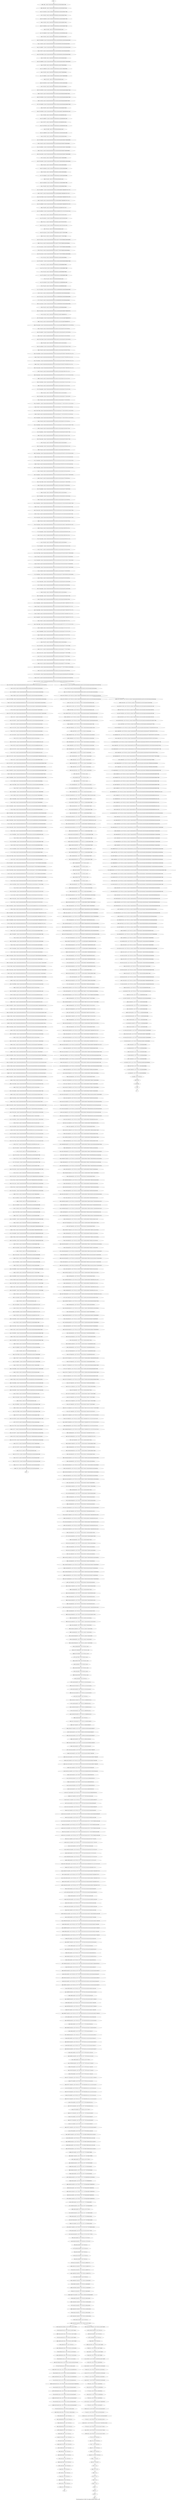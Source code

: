 digraph G {
graph [label="Tree-decomposition of width 5 for register allocator (function _erff)"]
0[label="0 | : "];
1[label="1 | 530 : "];
2[label="2 | 529 530 : "];
3[label="3 | 8 529 : 4 5 6 7 8 9 10 11 "];
4[label="4 | 8 528 529 : 4 5 6 7 8 9 10 11 861 862 863 864 "];
5[label="5 | 8 527 528 529 : 4 5 6 7 8 9 10 11 861 862 863 864 "];
6[label="6 | 8 526 527 529 : 4 5 6 7 8 9 10 11 853 854 855 856 861 862 863 864 "];
7[label="7 | 8 525 526 529 : 4 5 6 7 8 9 10 11 853 854 855 856 "];
8[label="8 | 8 524 525 529 : 4 5 6 7 8 9 10 11 853 854 855 856 "];
9[label="9 | 8 523 524 529 : 4 5 6 7 8 9 10 11 853 854 855 856 857 858 859 860 "];
10[label="10 | 8 522 523 524 529 : 4 5 6 7 8 9 10 11 853 854 855 856 857 858 859 860 "];
11[label="11 | 8 521 522 524 529 : 4 5 6 7 8 9 10 11 853 854 855 856 857 858 859 860 "];
12[label="12 | 8 520 521 524 529 : 4 5 6 7 8 9 10 11 853 854 855 856 "];
13[label="13 | 8 519 520 524 529 : 4 5 6 7 8 9 10 11 216 853 854 855 856 "];
14[label="14 | 8 518 519 529 : 4 5 6 7 8 9 10 11 216 853 854 855 856 "];
15[label="15 | 8 517 518 529 : 4 5 6 7 8 9 10 11 216 849 850 851 852 853 854 855 856 "];
16[label="16 | 8 516 517 529 : 4 5 6 7 8 9 10 11 216 417 418 419 420 849 850 851 852 "];
17[label="17 | 8 515 516 529 : 4 5 6 7 8 9 10 11 216 417 418 419 420 845 846 847 848 849 850 851 852 "];
18[label="18 | 8 514 515 529 : 4 5 6 7 8 9 10 11 216 417 418 419 420 845 846 847 848 849 850 851 852 "];
19[label="19 | 8 513 514 529 : 4 5 6 7 8 9 10 11 216 417 418 419 420 817 818 819 820 845 846 847 848 "];
20[label="20 | 8 512 513 529 : 4 5 6 7 8 9 10 11 216 417 418 419 420 817 818 819 820 841 842 843 844 "];
21[label="21 | 8 511 512 529 : 4 5 6 7 8 9 10 11 216 417 418 419 420 817 818 819 820 841 842 843 844 "];
22[label="22 | 8 510 511 529 : 4 5 6 7 8 9 10 11 216 417 418 419 420 817 818 819 820 837 838 839 840 841 842 843 844 "];
23[label="23 | 8 509 510 529 : 4 5 6 7 8 9 10 11 216 417 418 419 420 817 818 819 820 837 838 839 840 "];
24[label="24 | 8 508 509 529 : 4 5 6 7 8 9 10 11 216 417 418 419 420 817 818 819 820 829 830 831 832 837 838 839 840 "];
25[label="25 | 8 507 508 529 : 4 5 6 7 8 9 10 11 216 417 418 419 420 817 818 819 820 829 830 831 832 833 834 835 836 "];
26[label="26 | 8 506 507 529 : 4 5 6 7 8 9 10 11 216 417 418 419 420 817 818 819 820 829 830 831 832 833 834 835 836 "];
27[label="27 | 8 505 506 529 : 4 5 6 7 8 9 10 11 216 417 418 419 420 521 522 523 524 817 818 819 820 829 830 831 832 833 834 835 836 "];
28[label="28 | 8 504 505 529 : 4 5 6 7 8 9 10 11 216 417 418 419 420 521 522 523 524 621 622 623 624 817 818 819 820 829 830 831 832 "];
29[label="29 | 8 503 504 529 : 4 5 6 7 8 9 10 11 216 417 418 419 420 521 522 523 524 621 622 623 624 817 818 819 820 829 830 831 832 "];
30[label="30 | 8 502 503 529 : 4 5 6 7 8 9 10 11 216 417 418 419 420 521 522 523 524 621 622 623 624 817 818 819 820 821 822 823 824 829 830 831 832 "];
31[label="31 | 8 501 502 529 : 4 5 6 7 8 9 10 11 216 417 418 419 420 521 522 523 524 621 622 623 624 817 818 819 820 821 822 823 824 825 826 827 828 "];
32[label="32 | 8 500 501 529 : 4 5 6 7 8 9 10 11 216 417 418 419 420 521 522 523 524 621 622 623 624 817 818 819 820 821 822 823 824 825 826 827 828 "];
33[label="33 | 8 499 500 529 : 4 5 6 7 8 9 10 11 216 417 418 419 420 521 522 523 524 621 622 623 624 801 802 803 804 817 818 819 820 821 822 823 824 825 826 827 828 "];
34[label="34 | 8 498 499 529 : 4 5 6 7 8 9 10 11 216 417 418 419 420 521 522 523 524 621 622 623 624 801 802 803 804 817 818 819 820 821 822 823 824 "];
35[label="35 | 8 497 498 529 : 4 5 6 7 8 9 10 11 216 417 418 419 420 521 522 523 524 621 622 623 624 801 802 803 804 817 818 819 820 821 822 823 824 "];
36[label="36 | 8 496 497 529 : 4 5 6 7 8 9 10 11 216 417 418 419 420 521 522 523 524 621 622 623 624 801 802 803 804 817 818 819 820 821 822 823 824 "];
37[label="37 | 8 495 496 529 : 4 5 6 7 8 9 10 11 216 417 418 419 420 521 522 523 524 621 622 623 624 801 802 803 804 817 818 819 820 "];
38[label="38 | 8 494 495 529 : 4 5 6 7 8 9 10 11 216 417 418 419 420 521 522 523 524 621 622 623 624 801 802 803 804 817 818 819 820 "];
39[label="39 | 8 493 494 529 : 4 5 6 7 8 9 10 11 216 417 418 419 420 521 522 523 524 621 622 623 624 801 802 803 804 813 814 815 816 817 818 819 820 "];
40[label="40 | 8 492 493 529 : 4 5 6 7 8 9 10 11 216 417 418 419 420 521 522 523 524 621 622 623 624 801 802 803 804 813 814 815 816 "];
41[label="41 | 8 491 492 529 : 4 5 6 7 8 9 10 11 216 417 418 419 420 521 522 523 524 621 622 623 624 801 802 803 804 809 810 811 812 813 814 815 816 "];
42[label="42 | 8 490 491 529 : 4 5 6 7 8 9 10 11 216 417 418 419 420 521 522 523 524 621 622 623 624 801 802 803 804 809 810 811 812 "];
43[label="43 | 8 489 490 529 : 4 5 6 7 8 9 10 11 216 417 418 419 420 521 522 523 524 621 622 623 624 801 802 803 804 809 810 811 812 "];
44[label="44 | 8 488 489 529 : 4 5 6 7 8 9 10 11 216 417 418 419 420 521 522 523 524 621 622 623 624 801 802 803 804 805 806 807 808 809 810 811 812 "];
45[label="45 | 8 487 488 529 : 4 5 6 7 8 9 10 11 216 417 418 419 420 521 522 523 524 621 622 623 624 801 802 803 804 805 806 807 808 "];
46[label="46 | 8 486 487 529 : 4 5 6 7 8 9 10 11 216 417 418 419 420 521 522 523 524 621 622 623 624 801 802 803 804 805 806 807 808 "];
47[label="47 | 8 485 486 529 : 4 5 6 7 8 9 10 11 216 417 418 419 420 521 522 523 524 621 622 623 624 799 800 801 802 803 804 805 806 807 808 "];
48[label="48 | 8 484 485 529 : 4 5 6 7 8 9 10 11 216 417 418 419 420 521 522 523 524 621 622 623 624 799 800 801 802 803 804 "];
49[label="49 | 8 483 484 529 : 4 5 6 7 8 9 10 11 216 417 418 419 420 521 522 523 524 621 622 623 624 793 794 795 796 797 798 799 800 "];
50[label="50 | 8 482 483 529 : 4 5 6 7 8 9 10 11 216 417 418 419 420 521 522 523 524 621 622 623 624 789 790 791 792 793 794 795 796 797 798 "];
51[label="51 | 8 481 482 529 : 4 5 6 7 8 9 10 11 216 417 418 419 420 521 522 523 524 621 622 623 624 789 790 791 792 793 794 795 796 797 798 "];
52[label="52 | 8 480 481 529 : 4 5 6 7 8 9 10 11 216 417 418 419 420 521 522 523 524 621 622 623 624 787 788 789 790 791 792 793 794 "];
53[label="53 | 8 479 480 529 : 4 5 6 7 8 9 10 11 216 417 418 419 420 521 522 523 524 621 622 623 624 787 788 789 790 791 792 "];
54[label="54 | 8 478 479 529 : 4 5 6 7 8 9 10 11 216 417 418 419 420 521 522 523 524 621 622 623 624 785 786 787 788 "];
55[label="55 | 8 477 478 529 : 4 5 6 7 8 9 10 11 216 417 418 419 420 521 522 523 524 621 622 623 624 785 786 "];
56[label="56 | 8 476 477 529 : 4 5 6 7 8 9 10 11 216 417 418 419 420 521 522 523 524 621 622 623 624 785 786 "];
57[label="57 | 271 474 475 : 216 417 418 419 420 429 430 431 432 521 522 523 524 621 622 623 624 781 782 783 784 "];
58[label="58 | 271 473 474 : 216 417 418 419 420 429 430 431 432 521 522 523 524 777 778 779 780 781 782 783 784 "];
59[label="59 | 271 472 473 : 216 417 418 419 420 429 430 431 432 521 522 523 524 777 778 779 780 "];
60[label="60 | 271 471 472 : 216 417 418 419 420 429 430 431 432 521 522 523 524 777 778 779 780 "];
61[label="61 | 271 470 471 : 216 417 418 419 420 429 430 431 432 521 522 523 524 777 778 779 780 "];
62[label="62 | 271 469 470 : 216 417 418 419 420 429 430 431 432 521 522 523 524 773 774 775 776 "];
63[label="63 | 271 468 469 : 216 417 418 419 420 429 430 431 432 521 522 523 524 773 774 775 776 "];
64[label="64 | 271 467 468 : 216 417 418 419 420 429 430 431 432 521 522 523 524 769 770 771 772 773 774 775 776 "];
65[label="65 | 271 466 467 : 216 417 418 419 420 429 430 431 432 521 522 523 524 765 766 767 768 769 770 771 772 "];
66[label="66 | 271 465 466 : 216 417 418 419 420 429 430 431 432 521 522 523 524 765 766 767 768 769 770 771 772 "];
67[label="67 | 271 464 465 : 216 417 418 419 420 429 430 431 432 521 522 523 524 765 766 767 768 769 770 771 772 "];
68[label="68 | 271 463 464 : 216 417 418 419 420 429 430 431 432 521 522 523 524 765 766 767 768 "];
69[label="69 | 271 462 463 : 216 417 418 419 420 429 430 431 432 521 522 523 524 761 762 763 764 "];
70[label="70 | 271 461 462 : 216 417 418 419 420 429 430 431 432 521 522 523 524 761 762 763 764 "];
71[label="71 | 271 460 461 : 216 417 418 419 420 429 430 431 432 521 522 523 524 757 758 759 760 761 762 763 764 "];
72[label="72 | 271 459 460 : 216 417 418 419 420 429 430 431 432 521 522 523 524 753 754 755 756 757 758 759 760 "];
73[label="73 | 271 458 459 : 216 417 418 419 420 429 430 431 432 521 522 523 524 753 754 755 756 757 758 759 760 "];
74[label="74 | 271 457 458 : 216 417 418 419 420 429 430 431 432 521 522 523 524 753 754 755 756 757 758 759 760 "];
75[label="75 | 271 456 457 : 216 417 418 419 420 429 430 431 432 521 522 523 524 753 754 755 756 "];
76[label="76 | 271 455 456 : 216 417 418 419 420 429 430 431 432 521 522 523 524 749 750 751 752 "];
77[label="77 | 271 454 455 : 216 417 418 419 420 429 430 431 432 521 522 523 524 749 750 751 752 "];
78[label="78 | 271 453 454 : 216 417 418 419 420 429 430 431 432 521 522 523 524 745 746 747 748 749 750 751 752 "];
79[label="79 | 271 452 453 : 216 417 418 419 420 429 430 431 432 521 522 523 524 741 742 743 744 745 746 747 748 "];
80[label="80 | 271 451 452 : 216 417 418 419 420 429 430 431 432 521 522 523 524 741 742 743 744 745 746 747 748 "];
81[label="81 | 271 450 451 : 216 417 418 419 420 429 430 431 432 521 522 523 524 741 742 743 744 745 746 747 748 "];
82[label="82 | 271 449 450 : 216 417 418 419 420 429 430 431 432 521 522 523 524 741 742 743 744 "];
83[label="83 | 271 448 449 : 216 417 418 419 420 429 430 431 432 521 522 523 524 737 738 739 740 "];
84[label="84 | 271 447 448 : 216 417 418 419 420 429 430 431 432 521 522 523 524 737 738 739 740 "];
85[label="85 | 271 446 447 : 216 417 418 419 420 429 430 431 432 521 522 523 524 733 734 735 736 737 738 739 740 "];
86[label="86 | 271 445 446 : 216 417 418 419 420 429 430 431 432 521 522 523 524 729 730 731 732 733 734 735 736 "];
87[label="87 | 271 444 445 : 216 417 418 419 420 429 430 431 432 521 522 523 524 729 730 731 732 733 734 735 736 "];
88[label="88 | 271 443 444 : 216 417 418 419 420 429 430 431 432 521 522 523 524 729 730 731 732 733 734 735 736 "];
89[label="89 | 271 442 443 : 216 417 418 419 420 429 430 431 432 521 522 523 524 729 730 731 732 "];
90[label="90 | 271 441 442 : 216 417 418 419 420 429 430 431 432 521 522 523 524 725 726 727 728 "];
91[label="91 | 271 440 441 : 216 417 418 419 420 429 430 431 432 521 522 523 524 725 726 727 728 "];
92[label="92 | 271 439 440 : 216 417 418 419 420 429 430 431 432 521 522 523 524 721 722 723 724 725 726 727 728 "];
93[label="93 | 271 438 439 : 216 417 418 419 420 429 430 431 432 521 522 523 524 717 718 719 720 721 722 723 724 "];
94[label="94 | 271 437 438 : 216 417 418 419 420 429 430 431 432 521 522 523 524 717 718 719 720 721 722 723 724 "];
95[label="95 | 271 436 437 : 216 417 418 419 420 429 430 431 432 521 522 523 524 717 718 719 720 721 722 723 724 "];
96[label="96 | 271 435 436 : 216 417 418 419 420 429 430 431 432 521 522 523 524 717 718 719 720 "];
97[label="97 | 271 434 435 : 216 417 418 419 420 429 430 431 432 521 522 523 524 713 714 715 716 "];
98[label="98 | 271 433 434 : 216 417 418 419 420 429 430 431 432 521 522 523 524 713 714 715 716 "];
99[label="99 | 271 432 433 : 216 417 418 419 420 429 430 431 432 521 522 523 524 709 710 711 712 713 714 715 716 "];
100[label="100 | 271 431 432 : 216 417 418 419 420 429 430 431 432 521 522 523 524 705 706 707 708 709 710 711 712 "];
101[label="101 | 271 430 431 : 216 417 418 419 420 429 430 431 432 521 522 523 524 705 706 707 708 709 710 711 712 "];
102[label="102 | 271 429 430 : 216 417 418 419 420 429 430 431 432 521 522 523 524 705 706 707 708 709 710 711 712 "];
103[label="103 | 271 428 429 : 216 417 418 419 420 429 430 431 432 521 522 523 524 705 706 707 708 "];
104[label="104 | 271 427 428 : 216 417 418 419 420 429 430 431 432 521 522 523 524 701 702 703 704 "];
105[label="105 | 271 426 427 : 216 417 418 419 420 429 430 431 432 521 522 523 524 701 702 703 704 "];
106[label="106 | 271 425 426 : 216 417 418 419 420 429 430 431 432 521 522 523 524 697 698 699 700 701 702 703 704 "];
107[label="107 | 271 424 425 : 216 417 418 419 420 429 430 431 432 521 522 523 524 697 698 699 700 "];
108[label="108 | 271 423 424 : 216 417 418 419 420 429 430 431 432 693 694 695 696 697 698 699 700 "];
109[label="109 | 271 422 423 : 216 417 418 419 420 429 430 431 432 689 690 691 692 693 694 695 696 "];
110[label="110 | 271 421 422 : 216 417 418 419 420 429 430 431 432 689 690 691 692 693 694 695 696 "];
111[label="111 | 271 420 421 : 216 417 418 419 420 429 430 431 432 689 690 691 692 693 694 695 696 "];
112[label="112 | 271 419 420 : 216 417 418 419 420 429 430 431 432 689 690 691 692 "];
113[label="113 | 271 418 419 : 216 417 418 419 420 429 430 431 432 685 686 687 688 "];
114[label="114 | 271 417 418 : 216 417 418 419 420 429 430 431 432 685 686 687 688 "];
115[label="115 | 271 416 417 : 216 417 418 419 420 429 430 431 432 681 682 683 684 685 686 687 688 "];
116[label="116 | 271 415 416 : 216 417 418 419 420 429 430 431 432 677 678 679 680 681 682 683 684 "];
117[label="117 | 271 414 415 : 216 417 418 419 420 429 430 431 432 677 678 679 680 681 682 683 684 "];
118[label="118 | 271 413 414 : 216 417 418 419 420 429 430 431 432 677 678 679 680 681 682 683 684 "];
119[label="119 | 271 412 413 : 216 417 418 419 420 429 430 431 432 677 678 679 680 "];
120[label="120 | 271 411 412 : 216 417 418 419 420 429 430 431 432 673 674 675 676 "];
121[label="121 | 271 410 411 : 216 417 418 419 420 429 430 431 432 673 674 675 676 "];
122[label="122 | 271 409 410 : 216 417 418 419 420 429 430 431 432 669 670 671 672 673 674 675 676 "];
123[label="123 | 271 408 409 : 216 417 418 419 420 429 430 431 432 665 666 667 668 669 670 671 672 "];
124[label="124 | 271 407 408 : 216 417 418 419 420 429 430 431 432 665 666 667 668 669 670 671 672 "];
125[label="125 | 271 406 407 : 216 417 418 419 420 429 430 431 432 665 666 667 668 669 670 671 672 "];
126[label="126 | 271 405 406 : 216 417 418 419 420 429 430 431 432 665 666 667 668 "];
127[label="127 | 271 404 405 : 216 417 418 419 420 429 430 431 432 661 662 663 664 "];
128[label="128 | 271 403 404 : 216 417 418 419 420 429 430 431 432 661 662 663 664 "];
129[label="129 | 271 402 403 : 216 417 418 419 420 429 430 431 432 657 658 659 660 661 662 663 664 "];
130[label="130 | 271 401 402 : 216 417 418 419 420 429 430 431 432 653 654 655 656 657 658 659 660 "];
131[label="131 | 271 400 401 : 216 417 418 419 420 429 430 431 432 653 654 655 656 657 658 659 660 "];
132[label="132 | 271 399 400 : 216 417 418 419 420 429 430 431 432 653 654 655 656 657 658 659 660 "];
133[label="133 | 271 398 399 : 216 417 418 419 420 429 430 431 432 653 654 655 656 "];
134[label="134 | 271 397 398 : 216 417 418 419 420 429 430 431 432 649 650 651 652 "];
135[label="135 | 271 396 397 : 216 417 418 419 420 429 430 431 432 649 650 651 652 "];
136[label="136 | 271 395 396 : 216 417 418 419 420 429 430 431 432 645 646 647 648 649 650 651 652 "];
137[label="137 | 271 394 395 : 216 417 418 419 420 429 430 431 432 641 642 643 644 645 646 647 648 "];
138[label="138 | 271 393 394 : 216 417 418 419 420 429 430 431 432 641 642 643 644 645 646 647 648 "];
139[label="139 | 271 392 393 : 216 417 418 419 420 429 430 431 432 641 642 643 644 645 646 647 648 "];
140[label="140 | 271 391 392 : 216 417 418 419 420 429 430 431 432 641 642 643 644 "];
141[label="141 | 271 390 391 : 216 417 418 419 420 429 430 431 432 637 638 639 640 "];
142[label="142 | 271 389 390 : 216 417 418 419 420 429 430 431 432 637 638 639 640 "];
143[label="143 | 271 388 389 : 216 417 418 419 420 429 430 431 432 633 634 635 636 637 638 639 640 "];
144[label="144 | 271 387 388 : 216 417 418 419 420 429 430 431 432 629 630 631 632 633 634 635 636 "];
145[label="145 | 271 386 387 : 216 417 418 419 420 429 430 431 432 629 630 631 632 633 634 635 636 "];
146[label="146 | 271 385 386 : 216 417 418 419 420 429 430 431 432 629 630 631 632 633 634 635 636 "];
147[label="147 | 271 384 385 : 216 417 418 419 420 429 430 431 432 629 630 631 632 "];
148[label="148 | 271 383 384 : 216 417 418 419 420 429 430 431 432 625 626 627 628 "];
149[label="149 | 271 382 383 : 216 417 418 419 420 429 430 431 432 625 626 627 628 "];
150[label="150 | 271 381 382 : 216 417 418 419 420 429 430 431 432 625 626 627 628 "];
151[label="151 | 271 380 476 : 216 417 418 419 420 429 430 431 432 521 522 523 524 621 622 623 624 "];
152[label="152 | 271 379 380 : 216 417 418 419 420 429 430 431 432 521 522 523 524 617 618 619 620 621 622 623 624 "];
153[label="153 | 271 378 379 : 216 417 418 419 420 429 430 431 432 521 522 523 524 617 618 619 620 621 622 623 624 "];
154[label="154 | 271 377 378 : 216 417 418 419 420 429 430 431 432 521 522 523 524 613 614 615 616 617 618 619 620 "];
155[label="155 | 271 376 377 : 216 417 418 419 420 429 430 431 432 521 522 523 524 613 614 615 616 "];
156[label="156 | 271 375 376 : 216 417 418 419 420 429 430 431 432 521 522 523 524 613 614 615 616 "];
157[label="157 | 271 374 375 : 216 417 418 419 420 429 430 431 432 521 522 523 524 613 614 615 616 "];
158[label="158 | 271 373 374 : 216 417 418 419 420 429 430 431 432 521 522 523 524 609 610 611 612 "];
159[label="159 | 271 372 373 : 216 417 418 419 420 429 430 431 432 521 522 523 524 609 610 611 612 "];
160[label="160 | 271 371 372 : 216 417 418 419 420 429 430 431 432 521 522 523 524 605 606 607 608 609 610 611 612 "];
161[label="161 | 271 370 371 : 216 417 418 419 420 429 430 431 432 521 522 523 524 601 602 603 604 605 606 607 608 "];
162[label="162 | 271 369 370 : 216 417 418 419 420 429 430 431 432 521 522 523 524 601 602 603 604 605 606 607 608 "];
163[label="163 | 271 368 369 : 216 417 418 419 420 429 430 431 432 521 522 523 524 601 602 603 604 605 606 607 608 "];
164[label="164 | 271 367 368 : 216 417 418 419 420 429 430 431 432 521 522 523 524 601 602 603 604 "];
165[label="165 | 271 366 367 : 216 417 418 419 420 429 430 431 432 521 522 523 524 597 598 599 600 "];
166[label="166 | 271 365 366 : 216 417 418 419 420 429 430 431 432 521 522 523 524 597 598 599 600 "];
167[label="167 | 271 364 365 : 216 417 418 419 420 429 430 431 432 521 522 523 524 593 594 595 596 597 598 599 600 "];
168[label="168 | 271 363 364 : 216 417 418 419 420 429 430 431 432 521 522 523 524 589 590 591 592 593 594 595 596 "];
169[label="169 | 271 362 363 : 216 417 418 419 420 429 430 431 432 521 522 523 524 589 590 591 592 593 594 595 596 "];
170[label="170 | 271 361 362 : 216 417 418 419 420 429 430 431 432 521 522 523 524 589 590 591 592 593 594 595 596 "];
171[label="171 | 271 360 361 : 216 417 418 419 420 429 430 431 432 521 522 523 524 589 590 591 592 "];
172[label="172 | 271 359 360 : 216 417 418 419 420 429 430 431 432 521 522 523 524 585 586 587 588 "];
173[label="173 | 271 358 359 : 216 417 418 419 420 429 430 431 432 521 522 523 524 585 586 587 588 "];
174[label="174 | 271 357 358 : 216 417 418 419 420 429 430 431 432 521 522 523 524 581 582 583 584 585 586 587 588 "];
175[label="175 | 271 356 357 : 216 417 418 419 420 429 430 431 432 521 522 523 524 577 578 579 580 581 582 583 584 "];
176[label="176 | 271 355 356 : 216 417 418 419 420 429 430 431 432 521 522 523 524 577 578 579 580 581 582 583 584 "];
177[label="177 | 271 354 355 : 216 417 418 419 420 429 430 431 432 521 522 523 524 577 578 579 580 581 582 583 584 "];
178[label="178 | 271 353 354 : 216 417 418 419 420 429 430 431 432 521 522 523 524 577 578 579 580 "];
179[label="179 | 271 352 353 : 216 417 418 419 420 429 430 431 432 521 522 523 524 573 574 575 576 "];
180[label="180 | 271 351 352 : 216 417 418 419 420 429 430 431 432 521 522 523 524 573 574 575 576 "];
181[label="181 | 271 350 351 : 216 417 418 419 420 429 430 431 432 521 522 523 524 569 570 571 572 573 574 575 576 "];
182[label="182 | 271 349 350 : 216 417 418 419 420 429 430 431 432 521 522 523 524 565 566 567 568 569 570 571 572 "];
183[label="183 | 271 348 349 : 216 417 418 419 420 429 430 431 432 521 522 523 524 565 566 567 568 569 570 571 572 "];
184[label="184 | 271 347 348 : 216 417 418 419 420 429 430 431 432 521 522 523 524 565 566 567 568 569 570 571 572 "];
185[label="185 | 271 346 347 : 216 417 418 419 420 429 430 431 432 521 522 523 524 565 566 567 568 "];
186[label="186 | 271 345 346 : 216 417 418 419 420 429 430 431 432 521 522 523 524 561 562 563 564 "];
187[label="187 | 271 344 345 : 216 417 418 419 420 429 430 431 432 521 522 523 524 561 562 563 564 "];
188[label="188 | 271 343 344 : 216 417 418 419 420 429 430 431 432 521 522 523 524 557 558 559 560 561 562 563 564 "];
189[label="189 | 271 342 343 : 216 417 418 419 420 429 430 431 432 521 522 523 524 553 554 555 556 557 558 559 560 "];
190[label="190 | 271 341 342 : 216 417 418 419 420 429 430 431 432 521 522 523 524 553 554 555 556 557 558 559 560 "];
191[label="191 | 271 340 341 : 216 417 418 419 420 429 430 431 432 521 522 523 524 553 554 555 556 557 558 559 560 "];
192[label="192 | 271 339 340 : 216 417 418 419 420 429 430 431 432 521 522 523 524 553 554 555 556 "];
193[label="193 | 271 338 339 : 216 417 418 419 420 429 430 431 432 521 522 523 524 549 550 551 552 "];
194[label="194 | 271 337 338 : 216 417 418 419 420 429 430 431 432 521 522 523 524 549 550 551 552 "];
195[label="195 | 271 336 337 : 216 417 418 419 420 429 430 431 432 521 522 523 524 545 546 547 548 549 550 551 552 "];
196[label="196 | 271 335 336 : 216 417 418 419 420 429 430 431 432 521 522 523 524 541 542 543 544 545 546 547 548 "];
197[label="197 | 271 334 335 : 216 417 418 419 420 429 430 431 432 521 522 523 524 541 542 543 544 545 546 547 548 "];
198[label="198 | 271 333 334 : 216 417 418 419 420 429 430 431 432 521 522 523 524 541 542 543 544 545 546 547 548 "];
199[label="199 | 271 332 333 : 216 417 418 419 420 429 430 431 432 521 522 523 524 541 542 543 544 "];
200[label="200 | 271 331 332 : 216 417 418 419 420 429 430 431 432 521 522 523 524 537 538 539 540 "];
201[label="201 | 271 330 331 : 216 417 418 419 420 429 430 431 432 521 522 523 524 537 538 539 540 "];
202[label="202 | 271 329 330 : 216 417 418 419 420 429 430 431 432 521 522 523 524 533 534 535 536 537 538 539 540 "];
203[label="203 | 271 328 329 : 216 417 418 419 420 429 430 431 432 521 522 523 524 529 530 531 532 533 534 535 536 "];
204[label="204 | 271 327 328 : 216 417 418 419 420 429 430 431 432 521 522 523 524 529 530 531 532 533 534 535 536 "];
205[label="205 | 271 326 327 : 216 417 418 419 420 429 430 431 432 521 522 523 524 529 530 531 532 533 534 535 536 "];
206[label="206 | 271 325 326 : 216 417 418 419 420 429 430 431 432 521 522 523 524 529 530 531 532 "];
207[label="207 | 271 324 325 : 216 417 418 419 420 429 430 431 432 521 522 523 524 525 526 527 528 "];
208[label="208 | 271 323 324 : 216 417 418 419 420 429 430 431 432 521 522 523 524 525 526 527 528 "];
209[label="209 | 271 322 323 : 216 417 418 419 420 429 430 431 432 517 518 519 520 521 522 523 524 525 526 527 528 "];
210[label="210 | 271 321 322 : 216 417 418 419 420 429 430 431 432 517 518 519 520 521 522 523 524 "];
211[label="211 | 271 320 321 : 216 417 418 419 420 429 430 431 432 513 514 515 516 517 518 519 520 "];
212[label="212 | 271 319 320 : 216 417 418 419 420 429 430 431 432 509 510 511 512 513 514 515 516 "];
213[label="213 | 271 318 319 : 216 417 418 419 420 429 430 431 432 509 510 511 512 513 514 515 516 "];
214[label="214 | 271 317 318 : 216 417 418 419 420 429 430 431 432 509 510 511 512 513 514 515 516 "];
215[label="215 | 271 316 317 : 216 417 418 419 420 429 430 431 432 509 510 511 512 "];
216[label="216 | 271 315 316 : 216 417 418 419 420 429 430 431 432 505 506 507 508 "];
217[label="217 | 271 314 315 : 216 417 418 419 420 429 430 431 432 505 506 507 508 "];
218[label="218 | 271 313 314 : 216 417 418 419 420 429 430 431 432 501 502 503 504 505 506 507 508 "];
219[label="219 | 271 312 313 : 216 417 418 419 420 429 430 431 432 497 498 499 500 501 502 503 504 "];
220[label="220 | 271 311 312 : 216 417 418 419 420 429 430 431 432 497 498 499 500 501 502 503 504 "];
221[label="221 | 271 310 311 : 216 417 418 419 420 429 430 431 432 497 498 499 500 501 502 503 504 "];
222[label="222 | 271 309 310 : 216 417 418 419 420 429 430 431 432 497 498 499 500 "];
223[label="223 | 271 308 309 : 216 417 418 419 420 429 430 431 432 493 494 495 496 "];
224[label="224 | 271 307 308 : 216 417 418 419 420 429 430 431 432 493 494 495 496 "];
225[label="225 | 271 306 307 : 216 417 418 419 420 429 430 431 432 489 490 491 492 493 494 495 496 "];
226[label="226 | 271 305 306 : 216 417 418 419 420 429 430 431 432 485 486 487 488 489 490 491 492 "];
227[label="227 | 271 304 305 : 216 417 418 419 420 429 430 431 432 485 486 487 488 489 490 491 492 "];
228[label="228 | 271 303 304 : 216 417 418 419 420 429 430 431 432 485 486 487 488 489 490 491 492 "];
229[label="229 | 271 302 303 : 216 417 418 419 420 429 430 431 432 485 486 487 488 "];
230[label="230 | 271 301 302 : 216 417 418 419 420 429 430 431 432 481 482 483 484 "];
231[label="231 | 271 300 301 : 216 417 418 419 420 429 430 431 432 481 482 483 484 "];
232[label="232 | 271 299 300 : 216 417 418 419 420 429 430 431 432 477 478 479 480 481 482 483 484 "];
233[label="233 | 271 298 299 : 216 417 418 419 420 429 430 431 432 473 474 475 476 477 478 479 480 "];
234[label="234 | 271 297 298 : 216 417 418 419 420 429 430 431 432 473 474 475 476 477 478 479 480 "];
235[label="235 | 271 296 297 : 216 417 418 419 420 429 430 431 432 473 474 475 476 477 478 479 480 "];
236[label="236 | 271 295 296 : 216 417 418 419 420 429 430 431 432 473 474 475 476 "];
237[label="237 | 271 294 295 : 216 417 418 419 420 429 430 431 432 469 470 471 472 "];
238[label="238 | 271 293 294 : 216 417 418 419 420 429 430 431 432 469 470 471 472 "];
239[label="239 | 271 292 293 : 216 417 418 419 420 429 430 431 432 465 466 467 468 469 470 471 472 "];
240[label="240 | 271 291 292 : 216 417 418 419 420 429 430 431 432 461 462 463 464 465 466 467 468 "];
241[label="241 | 271 290 291 : 216 417 418 419 420 429 430 431 432 461 462 463 464 465 466 467 468 "];
242[label="242 | 271 289 290 : 216 417 418 419 420 429 430 431 432 461 462 463 464 465 466 467 468 "];
243[label="243 | 271 288 289 : 216 417 418 419 420 429 430 431 432 461 462 463 464 "];
244[label="244 | 271 287 288 : 216 417 418 419 420 429 430 431 432 457 458 459 460 "];
245[label="245 | 271 286 287 : 216 417 418 419 420 429 430 431 432 457 458 459 460 "];
246[label="246 | 271 285 286 : 216 417 418 419 420 429 430 431 432 453 454 455 456 457 458 459 460 "];
247[label="247 | 271 284 285 : 216 417 418 419 420 429 430 431 432 449 450 451 452 453 454 455 456 "];
248[label="248 | 271 283 284 : 216 417 418 419 420 429 430 431 432 449 450 451 452 453 454 455 456 "];
249[label="249 | 271 282 283 : 216 417 418 419 420 429 430 431 432 449 450 451 452 453 454 455 456 "];
250[label="250 | 271 281 282 : 216 417 418 419 420 429 430 431 432 449 450 451 452 "];
251[label="251 | 271 280 281 : 216 417 418 419 420 429 430 431 432 445 446 447 448 "];
252[label="252 | 271 279 280 : 216 417 418 419 420 429 430 431 432 445 446 447 448 "];
253[label="253 | 271 278 279 : 216 417 418 419 420 429 430 431 432 441 442 443 444 445 446 447 448 "];
254[label="254 | 271 277 278 : 216 417 418 419 420 429 430 431 432 437 438 439 440 441 442 443 444 "];
255[label="255 | 271 276 277 : 216 417 418 419 420 429 430 431 432 437 438 439 440 441 442 443 444 "];
256[label="256 | 271 275 276 : 216 417 418 419 420 429 430 431 432 437 438 439 440 441 442 443 444 "];
257[label="257 | 271 274 275 : 216 417 418 419 420 429 430 431 432 437 438 439 440 "];
258[label="258 | 271 273 274 : 216 417 418 419 420 429 430 431 432 433 434 435 436 "];
259[label="259 | 271 272 273 : 216 417 418 419 420 429 430 431 432 433 434 435 436 "];
260[label="260 | 8 270 271 529 : 4 5 6 7 8 9 10 11 216 417 418 419 420 429 430 431 432 "];
261[label="261 | 8 269 270 529 : 4 5 6 7 8 9 10 11 216 417 418 419 420 425 426 427 428 429 430 431 432 "];
262[label="262 | 8 268 269 529 : 4 5 6 7 8 9 10 11 216 417 418 419 420 425 426 427 428 429 430 431 432 "];
263[label="263 | 8 267 268 529 : 4 5 6 7 8 9 10 11 216 417 418 419 420 425 426 427 428 "];
264[label="264 | 8 266 267 529 : 4 5 6 7 8 9 10 11 216 417 418 419 420 421 422 423 424 "];
265[label="265 | 8 265 266 529 : 4 5 6 7 8 9 10 11 216 417 418 419 420 421 422 423 424 "];
266[label="266 | 8 264 265 529 : 4 5 6 7 8 9 10 11 216 417 418 419 420 421 422 423 424 "];
267[label="267 | 8 263 264 529 : 4 5 6 7 8 9 10 11 216 417 418 419 420 "];
268[label="268 | 8 262 263 529 : 4 5 6 7 8 9 10 11 216 417 418 419 420 "];
269[label="269 | 8 261 262 529 : 4 5 6 7 8 9 10 11 216 417 418 419 420 "];
270[label="270 | 8 260 261 529 : 4 5 6 7 8 9 10 11 216 "];
271[label="271 | 8 259 260 529 : 4 5 6 7 8 9 10 11 216 413 414 415 416 "];
272[label="272 | 8 258 259 260 529 : 4 5 6 7 8 9 10 11 216 413 414 415 416 "];
273[label="273 | 8 257 258 260 529 : 4 5 6 7 8 9 10 11 216 405 406 407 408 413 414 415 416 "];
274[label="274 | 8 256 257 260 529 : 4 5 6 7 8 9 10 11 216 405 406 407 408 "];
275[label="275 | 8 255 256 260 529 : 4 5 6 7 8 9 10 11 216 405 406 407 408 "];
276[label="276 | 8 254 255 260 529 : 4 5 6 7 8 9 10 11 216 405 406 407 408 409 410 411 412 "];
277[label="277 | 8 253 254 255 260 529 : 4 5 6 7 8 9 10 11 216 405 406 407 408 409 410 411 412 "];
278[label="278 | 8 252 253 255 260 529 : 4 5 6 7 8 9 10 11 216 405 406 407 408 409 410 411 412 "];
279[label="279 | 8 251 252 255 260 529 : 4 5 6 7 8 9 10 11 216 405 406 407 408 "];
280[label="280 | 8 250 251 255 260 529 : 4 5 6 7 8 9 10 11 216 405 406 407 408 "];
281[label="281 | 8 249 250 260 529 : 4 5 6 7 8 9 10 11 216 405 406 407 408 "];
282[label="282 | 8 248 249 260 529 : 4 5 6 7 8 9 10 11 216 405 406 407 408 "];
283[label="283 | 8 247 248 529 : 4 5 6 7 8 9 10 11 216 "];
284[label="284 | 8 246 247 529 : 4 5 6 7 8 9 10 11 216 "];
285[label="285 | 8 245 246 529 : 4 5 6 7 8 9 10 11 216 401 402 403 404 "];
286[label="286 | 8 244 245 246 529 : 4 5 6 7 8 9 10 11 216 401 402 403 404 "];
287[label="287 | 8 243 244 246 529 : 4 5 6 7 8 9 10 11 216 397 398 399 400 401 402 403 404 "];
288[label="288 | 8 242 243 246 529 : 4 5 6 7 8 9 10 11 216 385 386 387 388 397 398 399 400 "];
289[label="289 | 8 241 242 246 529 : 4 5 6 7 8 9 10 11 216 385 386 387 388 389 390 391 392 397 398 399 400 "];
290[label="290 | 8 240 241 246 529 : 4 5 6 7 8 9 10 11 216 385 386 387 388 389 390 391 392 397 398 399 400 "];
291[label="291 | 8 239 240 246 529 : 4 5 6 7 8 9 10 11 216 385 386 387 388 389 390 391 392 393 394 395 396 "];
292[label="292 | 8 238 239 240 246 529 : 4 5 6 7 8 9 10 11 216 385 386 387 388 389 390 391 392 393 394 395 396 "];
293[label="293 | 8 237 238 240 246 529 : 4 5 6 7 8 9 10 11 216 385 386 387 388 389 390 391 392 393 394 395 396 "];
294[label="294 | 8 236 237 240 246 529 : 4 5 6 7 8 9 10 11 216 385 386 387 388 389 390 391 392 "];
295[label="295 | 8 235 236 240 246 529 : 4 5 6 7 8 9 10 11 216 385 386 387 388 389 390 391 392 "];
296[label="296 | 8 234 235 246 529 : 4 5 6 7 8 9 10 11 216 385 386 387 388 389 390 391 392 "];
297[label="297 | 8 233 234 246 529 : 4 5 6 7 8 9 10 11 216 385 386 387 388 389 390 391 392 "];
298[label="298 | 8 232 233 246 529 : 4 5 6 7 8 9 10 11 216 305 306 307 308 385 386 387 388 "];
299[label="299 | 8 231 232 246 529 : 4 5 6 7 8 9 10 11 216 305 306 307 308 381 382 383 384 "];
300[label="300 | 8 230 231 246 529 : 4 5 6 7 8 9 10 11 216 305 306 307 308 377 378 379 380 381 382 383 384 "];
301[label="301 | 8 229 230 246 529 : 4 5 6 7 8 9 10 11 216 305 306 307 308 377 378 379 380 381 382 383 384 "];
302[label="302 | 8 228 229 246 529 : 4 5 6 7 8 9 10 11 216 305 306 307 308 373 374 375 376 377 378 379 380 "];
303[label="303 | 8 227 228 246 529 : 4 5 6 7 8 9 10 11 216 305 306 307 308 373 374 375 376 "];
304[label="304 | 8 226 227 246 529 : 4 5 6 7 8 9 10 11 216 305 306 307 308 373 374 375 376 "];
305[label="305 | 8 225 226 246 529 : 4 5 6 7 8 9 10 11 216 225 226 227 228 305 306 307 308 373 374 375 376 "];
306[label="306 | 8 224 225 246 529 : 4 5 6 7 8 9 10 11 216 225 226 227 228 305 306 307 308 369 370 371 372 "];
307[label="307 | 8 223 224 246 529 : 4 5 6 7 8 9 10 11 216 225 226 227 228 305 306 307 308 369 370 371 372 "];
308[label="308 | 8 222 223 246 529 : 4 5 6 7 8 9 10 11 216 225 226 227 228 305 306 307 308 365 366 367 368 369 370 371 372 "];
309[label="309 | 8 221 222 246 529 : 4 5 6 7 8 9 10 11 216 225 226 227 228 305 306 307 308 361 362 363 364 365 366 367 368 "];
310[label="310 | 8 220 221 246 529 : 4 5 6 7 8 9 10 11 216 225 226 227 228 305 306 307 308 361 362 363 364 365 366 367 368 "];
311[label="311 | 8 219 220 246 529 : 4 5 6 7 8 9 10 11 216 225 226 227 228 305 306 307 308 361 362 363 364 365 366 367 368 "];
312[label="312 | 8 218 219 246 529 : 4 5 6 7 8 9 10 11 216 225 226 227 228 305 306 307 308 361 362 363 364 "];
313[label="313 | 8 217 218 246 529 : 4 5 6 7 8 9 10 11 216 225 226 227 228 305 306 307 308 357 358 359 360 "];
314[label="314 | 8 216 217 246 529 : 4 5 6 7 8 9 10 11 216 225 226 227 228 305 306 307 308 357 358 359 360 "];
315[label="315 | 8 215 216 246 529 : 4 5 6 7 8 9 10 11 216 225 226 227 228 305 306 307 308 353 354 355 356 357 358 359 360 "];
316[label="316 | 8 214 215 246 529 : 4 5 6 7 8 9 10 11 216 225 226 227 228 305 306 307 308 349 350 351 352 353 354 355 356 "];
317[label="317 | 8 213 214 246 529 : 4 5 6 7 8 9 10 11 216 225 226 227 228 305 306 307 308 349 350 351 352 353 354 355 356 "];
318[label="318 | 8 212 213 246 529 : 4 5 6 7 8 9 10 11 216 225 226 227 228 305 306 307 308 349 350 351 352 353 354 355 356 "];
319[label="319 | 8 211 212 246 529 : 4 5 6 7 8 9 10 11 216 225 226 227 228 305 306 307 308 349 350 351 352 "];
320[label="320 | 8 210 211 246 529 : 4 5 6 7 8 9 10 11 216 225 226 227 228 305 306 307 308 345 346 347 348 "];
321[label="321 | 8 209 210 246 529 : 4 5 6 7 8 9 10 11 216 225 226 227 228 305 306 307 308 345 346 347 348 "];
322[label="322 | 8 208 209 246 529 : 4 5 6 7 8 9 10 11 216 225 226 227 228 305 306 307 308 341 342 343 344 345 346 347 348 "];
323[label="323 | 8 207 208 246 529 : 4 5 6 7 8 9 10 11 216 225 226 227 228 305 306 307 308 337 338 339 340 341 342 343 344 "];
324[label="324 | 8 206 207 246 529 : 4 5 6 7 8 9 10 11 216 225 226 227 228 305 306 307 308 337 338 339 340 341 342 343 344 "];
325[label="325 | 8 205 206 246 529 : 4 5 6 7 8 9 10 11 216 225 226 227 228 305 306 307 308 337 338 339 340 341 342 343 344 "];
326[label="326 | 8 204 205 246 529 : 4 5 6 7 8 9 10 11 216 225 226 227 228 305 306 307 308 337 338 339 340 "];
327[label="327 | 8 203 204 246 529 : 4 5 6 7 8 9 10 11 216 225 226 227 228 305 306 307 308 333 334 335 336 "];
328[label="328 | 8 202 203 246 529 : 4 5 6 7 8 9 10 11 216 225 226 227 228 305 306 307 308 333 334 335 336 "];
329[label="329 | 8 201 202 246 529 : 4 5 6 7 8 9 10 11 216 225 226 227 228 305 306 307 308 329 330 331 332 333 334 335 336 "];
330[label="330 | 8 200 201 246 529 : 4 5 6 7 8 9 10 11 216 225 226 227 228 305 306 307 308 325 326 327 328 329 330 331 332 "];
331[label="331 | 8 199 200 246 529 : 4 5 6 7 8 9 10 11 216 225 226 227 228 305 306 307 308 325 326 327 328 329 330 331 332 "];
332[label="332 | 8 198 199 246 529 : 4 5 6 7 8 9 10 11 216 225 226 227 228 305 306 307 308 325 326 327 328 329 330 331 332 "];
333[label="333 | 8 197 198 246 529 : 4 5 6 7 8 9 10 11 216 225 226 227 228 305 306 307 308 325 326 327 328 "];
334[label="334 | 8 196 197 246 529 : 4 5 6 7 8 9 10 11 216 225 226 227 228 305 306 307 308 321 322 323 324 "];
335[label="335 | 8 195 196 246 529 : 4 5 6 7 8 9 10 11 216 225 226 227 228 305 306 307 308 321 322 323 324 "];
336[label="336 | 8 194 195 246 529 : 4 5 6 7 8 9 10 11 216 225 226 227 228 305 306 307 308 317 318 319 320 321 322 323 324 "];
337[label="337 | 8 193 194 246 529 : 4 5 6 7 8 9 10 11 216 225 226 227 228 305 306 307 308 313 314 315 316 317 318 319 320 "];
338[label="338 | 8 192 193 246 529 : 4 5 6 7 8 9 10 11 216 225 226 227 228 305 306 307 308 313 314 315 316 317 318 319 320 "];
339[label="339 | 8 191 192 246 529 : 4 5 6 7 8 9 10 11 216 225 226 227 228 305 306 307 308 313 314 315 316 317 318 319 320 "];
340[label="340 | 8 190 191 246 529 : 4 5 6 7 8 9 10 11 216 225 226 227 228 305 306 307 308 313 314 315 316 "];
341[label="341 | 8 189 190 246 529 : 4 5 6 7 8 9 10 11 216 225 226 227 228 305 306 307 308 309 310 311 312 "];
342[label="342 | 8 188 189 246 529 : 4 5 6 7 8 9 10 11 216 225 226 227 228 305 306 307 308 309 310 311 312 "];
343[label="343 | 8 187 188 246 529 : 4 5 6 7 8 9 10 11 216 225 226 227 228 301 302 303 304 305 306 307 308 309 310 311 312 "];
344[label="344 | 8 186 187 246 529 : 4 5 6 7 8 9 10 11 216 225 226 227 228 301 302 303 304 305 306 307 308 "];
345[label="345 | 8 185 186 246 529 : 4 5 6 7 8 9 10 11 216 225 226 227 228 297 298 299 300 301 302 303 304 "];
346[label="346 | 8 184 185 246 529 : 4 5 6 7 8 9 10 11 216 225 226 227 228 293 294 295 296 297 298 299 300 "];
347[label="347 | 8 183 184 246 529 : 4 5 6 7 8 9 10 11 216 225 226 227 228 293 294 295 296 297 298 299 300 "];
348[label="348 | 8 182 183 246 529 : 4 5 6 7 8 9 10 11 216 225 226 227 228 293 294 295 296 297 298 299 300 "];
349[label="349 | 8 181 182 246 529 : 4 5 6 7 8 9 10 11 216 225 226 227 228 293 294 295 296 "];
350[label="350 | 8 180 181 246 529 : 4 5 6 7 8 9 10 11 216 225 226 227 228 289 290 291 292 "];
351[label="351 | 8 179 180 246 529 : 4 5 6 7 8 9 10 11 216 225 226 227 228 289 290 291 292 "];
352[label="352 | 8 178 179 246 529 : 4 5 6 7 8 9 10 11 216 225 226 227 228 285 286 287 288 289 290 291 292 "];
353[label="353 | 8 177 178 246 529 : 4 5 6 7 8 9 10 11 216 225 226 227 228 281 282 283 284 285 286 287 288 "];
354[label="354 | 8 176 177 246 529 : 4 5 6 7 8 9 10 11 216 225 226 227 228 281 282 283 284 285 286 287 288 "];
355[label="355 | 8 175 176 246 529 : 4 5 6 7 8 9 10 11 216 225 226 227 228 281 282 283 284 285 286 287 288 "];
356[label="356 | 8 174 175 246 529 : 4 5 6 7 8 9 10 11 216 225 226 227 228 281 282 283 284 "];
357[label="357 | 8 173 174 246 529 : 4 5 6 7 8 9 10 11 216 225 226 227 228 277 278 279 280 "];
358[label="358 | 8 172 173 246 529 : 4 5 6 7 8 9 10 11 216 225 226 227 228 277 278 279 280 "];
359[label="359 | 8 171 172 246 529 : 4 5 6 7 8 9 10 11 216 225 226 227 228 273 274 275 276 277 278 279 280 "];
360[label="360 | 8 170 171 246 529 : 4 5 6 7 8 9 10 11 216 225 226 227 228 269 270 271 272 273 274 275 276 "];
361[label="361 | 8 169 170 246 529 : 4 5 6 7 8 9 10 11 216 225 226 227 228 269 270 271 272 273 274 275 276 "];
362[label="362 | 8 168 169 246 529 : 4 5 6 7 8 9 10 11 216 225 226 227 228 269 270 271 272 273 274 275 276 "];
363[label="363 | 8 167 168 246 529 : 4 5 6 7 8 9 10 11 216 225 226 227 228 269 270 271 272 "];
364[label="364 | 8 166 167 246 529 : 4 5 6 7 8 9 10 11 216 225 226 227 228 265 266 267 268 "];
365[label="365 | 8 165 166 246 529 : 4 5 6 7 8 9 10 11 216 225 226 227 228 265 266 267 268 "];
366[label="366 | 8 164 165 246 529 : 4 5 6 7 8 9 10 11 216 225 226 227 228 261 262 263 264 265 266 267 268 "];
367[label="367 | 8 163 164 246 529 : 4 5 6 7 8 9 10 11 216 225 226 227 228 257 258 259 260 261 262 263 264 "];
368[label="368 | 8 162 163 246 529 : 4 5 6 7 8 9 10 11 216 225 226 227 228 257 258 259 260 261 262 263 264 "];
369[label="369 | 8 161 162 246 529 : 4 5 6 7 8 9 10 11 216 225 226 227 228 257 258 259 260 261 262 263 264 "];
370[label="370 | 8 160 161 246 529 : 4 5 6 7 8 9 10 11 216 225 226 227 228 257 258 259 260 "];
371[label="371 | 8 159 160 246 529 : 4 5 6 7 8 9 10 11 216 225 226 227 228 253 254 255 256 "];
372[label="372 | 8 158 159 246 529 : 4 5 6 7 8 9 10 11 216 225 226 227 228 253 254 255 256 "];
373[label="373 | 8 157 158 246 529 : 4 5 6 7 8 9 10 11 216 225 226 227 228 249 250 251 252 253 254 255 256 "];
374[label="374 | 8 156 157 246 529 : 4 5 6 7 8 9 10 11 216 225 226 227 228 245 246 247 248 249 250 251 252 "];
375[label="375 | 8 155 156 246 529 : 4 5 6 7 8 9 10 11 216 225 226 227 228 245 246 247 248 249 250 251 252 "];
376[label="376 | 8 154 155 246 529 : 4 5 6 7 8 9 10 11 216 225 226 227 228 245 246 247 248 249 250 251 252 "];
377[label="377 | 8 153 154 246 529 : 4 5 6 7 8 9 10 11 216 225 226 227 228 245 246 247 248 "];
378[label="378 | 8 152 153 246 529 : 4 5 6 7 8 9 10 11 216 225 226 227 228 241 242 243 244 "];
379[label="379 | 8 151 152 246 529 : 4 5 6 7 8 9 10 11 216 225 226 227 228 241 242 243 244 "];
380[label="380 | 8 150 151 246 529 : 4 5 6 7 8 9 10 11 216 225 226 227 228 237 238 239 240 241 242 243 244 "];
381[label="381 | 8 149 150 246 529 : 4 5 6 7 8 9 10 11 216 225 226 227 228 233 234 235 236 237 238 239 240 "];
382[label="382 | 8 148 149 246 529 : 4 5 6 7 8 9 10 11 216 225 226 227 228 233 234 235 236 237 238 239 240 "];
383[label="383 | 8 147 148 246 529 : 4 5 6 7 8 9 10 11 216 225 226 227 228 233 234 235 236 237 238 239 240 "];
384[label="384 | 8 146 147 246 529 : 4 5 6 7 8 9 10 11 216 225 226 227 228 233 234 235 236 "];
385[label="385 | 8 145 146 246 529 : 4 5 6 7 8 9 10 11 216 225 226 227 228 229 230 231 232 "];
386[label="386 | 8 144 145 246 529 : 4 5 6 7 8 9 10 11 216 225 226 227 228 229 230 231 232 "];
387[label="387 | 8 143 144 246 529 : 4 5 6 7 8 9 10 11 216 221 222 223 224 225 226 227 228 229 230 231 232 "];
388[label="388 | 8 142 143 246 529 : 4 5 6 7 8 9 10 11 216 221 222 223 224 225 226 227 228 "];
389[label="389 | 8 141 142 246 529 : 4 5 6 7 8 9 10 11 216 217 218 219 220 221 222 223 224 "];
390[label="390 | 8 140 141 246 529 : 4 5 6 7 8 9 10 11 216 217 218 219 220 "];
391[label="391 | 8 139 140 246 529 : 4 5 6 7 8 9 10 11 216 217 218 219 220 "];
392[label="392 | 8 138 139 246 529 : 4 5 6 7 8 9 10 11 216 217 218 219 220 "];
393[label="393 | 8 137 138 246 529 : 4 5 6 7 8 9 10 11 216 "];
394[label="394 | 8 136 137 529 : 4 5 6 7 8 9 10 11 216 "];
395[label="395 | 8 135 136 529 : 4 5 6 7 8 9 10 11 216 "];
396[label="396 | 8 134 135 529 : 4 5 6 7 8 9 10 11 216 "];
397[label="397 | 8 133 134 529 : 4 5 6 7 8 9 10 11 212 213 214 215 "];
398[label="398 | 8 132 133 134 529 : 4 5 6 7 8 9 10 11 212 213 214 215 "];
399[label="399 | 8 131 132 134 529 : 4 5 6 7 8 9 10 11 212 213 214 215 "];
400[label="400 | 8 130 131 134 529 : 4 5 6 7 8 9 10 11 208 209 210 211 "];
401[label="401 | 8 129 130 134 529 : 4 5 6 7 8 9 10 11 208 209 210 211 "];
402[label="402 | 8 128 129 134 529 : 4 5 6 7 8 9 10 11 208 209 210 211 "];
403[label="403 | 8 127 128 134 529 : 4 5 6 7 8 9 10 11 204 205 206 207 "];
404[label="404 | 8 126 127 134 529 : 4 5 6 7 8 9 10 11 200 201 202 203 204 205 206 207 "];
405[label="405 | 8 125 126 134 529 : 4 5 6 7 8 9 10 11 200 201 202 203 204 205 206 207 "];
406[label="406 | 8 124 125 134 529 : 4 5 6 7 8 9 10 11 132 133 134 135 200 201 202 203 "];
407[label="407 | 8 123 124 134 529 : 4 5 6 7 8 9 10 11 132 133 134 135 196 197 198 199 "];
408[label="408 | 8 122 123 134 529 : 4 5 6 7 8 9 10 11 132 133 134 135 192 193 194 195 196 197 198 199 "];
409[label="409 | 8 121 122 134 529 : 4 5 6 7 8 9 10 11 132 133 134 135 192 193 194 195 196 197 198 199 "];
410[label="410 | 8 120 121 134 529 : 4 5 6 7 8 9 10 11 132 133 134 135 188 189 190 191 192 193 194 195 "];
411[label="411 | 8 119 120 134 529 : 4 5 6 7 8 9 10 11 132 133 134 135 188 189 190 191 "];
412[label="412 | 8 118 119 134 529 : 4 5 6 7 8 9 10 11 132 133 134 135 188 189 190 191 "];
413[label="413 | 8 117 118 134 529 : 4 5 6 7 8 9 10 11 76 77 78 79 132 133 134 135 188 189 190 191 "];
414[label="414 | 8 116 117 134 529 : 4 5 6 7 8 9 10 11 76 77 78 79 132 133 134 135 184 185 186 187 "];
415[label="415 | 8 115 116 134 529 : 4 5 6 7 8 9 10 11 76 77 78 79 132 133 134 135 184 185 186 187 "];
416[label="416 | 8 114 115 134 529 : 4 5 6 7 8 9 10 11 76 77 78 79 132 133 134 135 180 181 182 183 184 185 186 187 "];
417[label="417 | 8 113 114 134 529 : 4 5 6 7 8 9 10 11 76 77 78 79 132 133 134 135 176 177 178 179 180 181 182 183 "];
418[label="418 | 8 112 113 134 529 : 4 5 6 7 8 9 10 11 76 77 78 79 132 133 134 135 176 177 178 179 180 181 182 183 "];
419[label="419 | 8 111 112 134 529 : 4 5 6 7 8 9 10 11 76 77 78 79 132 133 134 135 176 177 178 179 180 181 182 183 "];
420[label="420 | 8 110 111 134 529 : 4 5 6 7 8 9 10 11 76 77 78 79 132 133 134 135 176 177 178 179 "];
421[label="421 | 8 109 110 134 529 : 4 5 6 7 8 9 10 11 76 77 78 79 132 133 134 135 172 173 174 175 "];
422[label="422 | 8 108 109 134 529 : 4 5 6 7 8 9 10 11 76 77 78 79 132 133 134 135 172 173 174 175 "];
423[label="423 | 8 107 108 134 529 : 4 5 6 7 8 9 10 11 76 77 78 79 132 133 134 135 168 169 170 171 172 173 174 175 "];
424[label="424 | 8 106 107 134 529 : 4 5 6 7 8 9 10 11 76 77 78 79 132 133 134 135 164 165 166 167 168 169 170 171 "];
425[label="425 | 8 105 106 134 529 : 4 5 6 7 8 9 10 11 76 77 78 79 132 133 134 135 164 165 166 167 168 169 170 171 "];
426[label="426 | 8 104 105 134 529 : 4 5 6 7 8 9 10 11 76 77 78 79 132 133 134 135 164 165 166 167 168 169 170 171 "];
427[label="427 | 8 103 104 134 529 : 4 5 6 7 8 9 10 11 76 77 78 79 132 133 134 135 164 165 166 167 "];
428[label="428 | 8 102 103 134 529 : 4 5 6 7 8 9 10 11 76 77 78 79 132 133 134 135 160 161 162 163 "];
429[label="429 | 8 101 102 134 529 : 4 5 6 7 8 9 10 11 76 77 78 79 132 133 134 135 160 161 162 163 "];
430[label="430 | 8 100 101 134 529 : 4 5 6 7 8 9 10 11 76 77 78 79 132 133 134 135 156 157 158 159 160 161 162 163 "];
431[label="431 | 8 99 100 134 529 : 4 5 6 7 8 9 10 11 76 77 78 79 132 133 134 135 152 153 154 155 156 157 158 159 "];
432[label="432 | 8 98 99 134 529 : 4 5 6 7 8 9 10 11 76 77 78 79 132 133 134 135 152 153 154 155 156 157 158 159 "];
433[label="433 | 8 97 98 134 529 : 4 5 6 7 8 9 10 11 76 77 78 79 132 133 134 135 152 153 154 155 156 157 158 159 "];
434[label="434 | 8 96 97 134 529 : 4 5 6 7 8 9 10 11 76 77 78 79 132 133 134 135 152 153 154 155 "];
435[label="435 | 8 95 96 134 529 : 4 5 6 7 8 9 10 11 76 77 78 79 132 133 134 135 148 149 150 151 "];
436[label="436 | 8 94 95 134 529 : 4 5 6 7 8 9 10 11 76 77 78 79 132 133 134 135 148 149 150 151 "];
437[label="437 | 8 93 94 134 529 : 4 5 6 7 8 9 10 11 76 77 78 79 132 133 134 135 144 145 146 147 148 149 150 151 "];
438[label="438 | 8 92 93 134 529 : 4 5 6 7 8 9 10 11 76 77 78 79 132 133 134 135 140 141 142 143 144 145 146 147 "];
439[label="439 | 8 91 92 134 529 : 4 5 6 7 8 9 10 11 76 77 78 79 132 133 134 135 140 141 142 143 144 145 146 147 "];
440[label="440 | 8 90 91 134 529 : 4 5 6 7 8 9 10 11 76 77 78 79 132 133 134 135 140 141 142 143 144 145 146 147 "];
441[label="441 | 8 89 90 134 529 : 4 5 6 7 8 9 10 11 76 77 78 79 132 133 134 135 140 141 142 143 "];
442[label="442 | 8 88 89 134 529 : 4 5 6 7 8 9 10 11 76 77 78 79 132 133 134 135 136 137 138 139 "];
443[label="443 | 8 87 88 134 529 : 4 5 6 7 8 9 10 11 76 77 78 79 132 133 134 135 136 137 138 139 "];
444[label="444 | 8 86 87 134 529 : 4 5 6 7 8 9 10 11 76 77 78 79 128 129 130 131 132 133 134 135 136 137 138 139 "];
445[label="445 | 8 85 86 134 529 : 4 5 6 7 8 9 10 11 76 77 78 79 128 129 130 131 132 133 134 135 "];
446[label="446 | 8 84 85 134 529 : 4 5 6 7 8 9 10 11 76 77 78 79 124 125 126 127 128 129 130 131 "];
447[label="447 | 8 83 84 134 529 : 4 5 6 7 8 9 10 11 76 77 78 79 120 121 122 123 124 125 126 127 "];
448[label="448 | 8 82 83 134 529 : 4 5 6 7 8 9 10 11 76 77 78 79 120 121 122 123 124 125 126 127 "];
449[label="449 | 8 81 82 134 529 : 4 5 6 7 8 9 10 11 76 77 78 79 120 121 122 123 124 125 126 127 "];
450[label="450 | 8 80 81 134 529 : 4 5 6 7 8 9 10 11 76 77 78 79 120 121 122 123 "];
451[label="451 | 8 79 80 134 529 : 4 5 6 7 8 9 10 11 76 77 78 79 116 117 118 119 "];
452[label="452 | 8 78 79 134 529 : 4 5 6 7 8 9 10 11 76 77 78 79 116 117 118 119 "];
453[label="453 | 8 77 78 134 529 : 4 5 6 7 8 9 10 11 76 77 78 79 112 113 114 115 116 117 118 119 "];
454[label="454 | 8 76 77 134 529 : 4 5 6 7 8 9 10 11 76 77 78 79 108 109 110 111 112 113 114 115 "];
455[label="455 | 8 75 76 134 529 : 4 5 6 7 8 9 10 11 76 77 78 79 108 109 110 111 112 113 114 115 "];
456[label="456 | 8 74 75 134 529 : 4 5 6 7 8 9 10 11 76 77 78 79 108 109 110 111 112 113 114 115 "];
457[label="457 | 8 73 74 134 529 : 4 5 6 7 8 9 10 11 76 77 78 79 108 109 110 111 "];
458[label="458 | 8 72 73 134 529 : 4 5 6 7 8 9 10 11 76 77 78 79 104 105 106 107 "];
459[label="459 | 8 71 72 134 529 : 4 5 6 7 8 9 10 11 76 77 78 79 104 105 106 107 "];
460[label="460 | 8 70 71 134 529 : 4 5 6 7 8 9 10 11 76 77 78 79 100 101 102 103 104 105 106 107 "];
461[label="461 | 8 69 70 134 529 : 4 5 6 7 8 9 10 11 76 77 78 79 96 97 98 99 100 101 102 103 "];
462[label="462 | 8 68 69 134 529 : 4 5 6 7 8 9 10 11 76 77 78 79 96 97 98 99 100 101 102 103 "];
463[label="463 | 8 67 68 134 529 : 4 5 6 7 8 9 10 11 76 77 78 79 96 97 98 99 100 101 102 103 "];
464[label="464 | 8 66 67 134 529 : 4 5 6 7 8 9 10 11 76 77 78 79 96 97 98 99 "];
465[label="465 | 8 65 66 134 529 : 4 5 6 7 8 9 10 11 76 77 78 79 92 93 94 95 "];
466[label="466 | 8 64 65 134 529 : 4 5 6 7 8 9 10 11 76 77 78 79 92 93 94 95 "];
467[label="467 | 8 63 64 134 529 : 4 5 6 7 8 9 10 11 76 77 78 79 88 89 90 91 92 93 94 95 "];
468[label="468 | 8 62 63 134 529 : 4 5 6 7 8 9 10 11 76 77 78 79 84 85 86 87 88 89 90 91 "];
469[label="469 | 8 61 62 134 529 : 4 5 6 7 8 9 10 11 76 77 78 79 84 85 86 87 88 89 90 91 "];
470[label="470 | 8 60 61 134 529 : 4 5 6 7 8 9 10 11 76 77 78 79 84 85 86 87 88 89 90 91 "];
471[label="471 | 8 59 60 134 529 : 4 5 6 7 8 9 10 11 76 77 78 79 84 85 86 87 "];
472[label="472 | 8 58 59 134 529 : 4 5 6 7 8 9 10 11 76 77 78 79 80 81 82 83 "];
473[label="473 | 8 57 58 134 529 : 4 5 6 7 8 9 10 11 76 77 78 79 80 81 82 83 "];
474[label="474 | 8 56 57 134 529 : 4 5 6 7 8 9 10 11 72 73 74 75 76 77 78 79 80 81 82 83 "];
475[label="475 | 8 55 56 134 529 : 4 5 6 7 8 9 10 11 72 73 74 75 76 77 78 79 "];
476[label="476 | 8 54 55 134 529 : 4 5 6 7 8 9 10 11 72 73 74 75 "];
477[label="477 | 8 53 54 134 529 : 4 5 6 7 8 9 10 11 "];
478[label="478 | 8 52 53 134 529 : 4 5 6 7 8 9 10 11 "];
479[label="479 | 8 51 52 134 529 : 4 5 6 7 8 9 10 11 68 69 70 71 "];
480[label="480 | 8 50 51 52 134 529 : 4 5 6 7 8 9 10 11 68 69 70 71 "];
481[label="481 | 8 49 50 52 134 529 : 4 5 6 7 8 9 10 11 68 69 70 71 "];
482[label="482 | 8 48 49 52 134 529 : 4 5 6 7 8 9 10 11 64 65 66 67 "];
483[label="483 | 8 47 48 52 134 529 : 4 5 6 7 8 9 10 11 64 65 66 67 "];
484[label="484 | 8 46 47 52 134 529 : 4 5 6 7 8 9 10 11 60 61 62 63 64 65 66 67 "];
485[label="485 | 8 45 46 52 134 529 : 4 5 6 7 8 9 10 11 60 61 62 63 "];
486[label="486 | 8 44 45 52 134 529 : 4 5 6 7 8 9 10 11 60 61 62 63 "];
487[label="487 | 8 43 44 52 134 529 : 4 5 6 7 8 9 10 11 60 61 62 63 "];
488[label="488 | 8 42 43 52 134 529 : 4 5 6 7 8 9 10 11 56 57 58 59 "];
489[label="489 | 8 41 42 43 52 134 : 4 5 6 7 8 9 10 11 56 57 58 59 "];
490[label="490 | 8 40 41 43 52 134 : 4 5 6 7 8 9 10 11 56 57 58 59 "];
491[label="491 | 8 39 40 43 52 134 : 4 5 6 7 8 9 10 11 52 53 54 55 "];
492[label="492 | 8 38 39 43 52 134 : 4 5 6 7 8 9 10 11 52 53 54 55 "];
493[label="493 | 8 37 38 43 52 134 : 4 5 6 7 8 9 10 11 40 41 42 43 52 53 54 55 "];
494[label="494 | 8 36 37 43 52 134 : 4 5 6 7 8 9 10 11 40 41 42 43 48 49 50 51 "];
495[label="495 | 8 35 36 43 52 134 : 4 5 6 7 8 9 10 11 40 41 42 43 48 49 50 51 "];
496[label="496 | 8 34 35 43 52 134 : 4 5 6 7 8 9 10 11 40 41 42 43 44 45 46 47 48 49 50 51 "];
497[label="497 | 8 33 34 43 52 134 : 4 5 6 7 8 9 10 11 40 41 42 43 44 45 46 47 "];
498[label="498 | 8 32 33 43 52 134 : 4 5 6 7 8 9 10 11 40 41 42 43 44 45 46 47 "];
499[label="499 | 8 31 32 43 52 134 : 4 5 6 7 8 9 10 11 40 41 42 43 44 45 46 47 "];
500[label="500 | 8 30 31 43 52 134 : 4 5 6 7 8 9 10 11 40 41 42 43 "];
501[label="501 | 8 29 30 43 52 134 : 4 5 6 7 8 9 10 11 "];
502[label="502 | 8 28 29 43 52 134 : 4 5 6 7 8 9 10 11 "];
503[label="503 | 8 27 28 52 134 : 4 5 6 7 8 9 10 11 "];
504[label="504 | 8 26 27 52 134 : 4 5 6 7 8 9 10 11 "];
505[label="505 | 8 25 26 134 : 4 5 6 7 8 9 10 11 "];
506[label="506 | 8 24 25 134 : 4 5 6 7 8 9 10 11 "];
507[label="507 | 8 23 24 : 4 5 6 7 8 9 10 11 "];
508[label="508 | 8 22 23 : 4 5 6 7 8 9 10 11 "];
509[label="509 | 8 21 529 : 4 5 6 7 8 9 10 11 36 37 38 39 "];
510[label="510 | 8 20 21 : 4 5 6 7 8 9 10 11 36 37 38 39 "];
511[label="511 | 8 19 20 : 4 5 6 7 8 9 10 11 28 29 30 31 36 37 38 39 "];
512[label="512 | 8 18 19 : 4 5 6 7 8 9 10 11 28 29 30 31 32 33 34 35 "];
513[label="513 | 8 17 18 : 4 5 6 7 8 9 10 11 28 29 30 31 32 33 34 35 "];
514[label="514 | 8 16 17 : 4 5 6 7 8 9 10 11 28 29 30 31 32 33 34 35 "];
515[label="515 | 8 15 16 : 4 5 6 7 8 9 10 11 28 29 30 31 "];
516[label="516 | 8 14 15 : 4 5 6 7 8 9 10 11 28 29 30 31 "];
517[label="517 | 8 13 14 : 4 5 6 7 8 9 10 11 24 25 26 27 28 29 30 31 "];
518[label="518 | 8 12 13 : 4 5 6 7 8 9 10 11 20 21 22 23 24 25 26 27 "];
519[label="519 | 8 11 12 : 4 5 6 7 8 9 10 11 16 17 18 19 20 21 22 23 24 25 26 27 "];
520[label="520 | 8 10 11 : 4 5 6 7 8 9 10 11 12 13 14 15 16 17 18 19 20 21 22 23 "];
521[label="521 | 8 9 10 : 4 5 6 7 8 9 10 11 12 13 14 15 16 17 18 19 "];
522[label="522 | 7 8 : 4 5 6 7 8 9 10 11 "];
523[label="523 | 6 7 : 4 5 6 7 8 9 10 11 "];
524[label="524 | 5 6 : 2 3 4 5 6 7 8 9 10 11 "];
525[label="525 | 4 5 : 2 3 4 5 6 7 "];
526[label="526 | 3 4 : 0 1 2 3 "];
527[label="527 | 2 3 : 0 1 "];
528[label="528 | 1 2 : 0 1 "];
529[label="529 | 0 1 : "];
530[label="530 | 271 475 476 : 216 417 418 419 420 429 430 431 432 521 522 523 524 621 622 623 624 781 782 783 784 "];
531[label="531 | 271 475 476 : 216 417 418 419 420 429 430 431 432 521 522 523 524 621 622 623 624 781 782 783 784 "];
532[label="532 | 8 271 476 529 : 4 5 6 7 8 9 10 11 216 417 418 419 420 429 430 431 432 521 522 523 524 621 622 623 624 "];
533[label="533 | 8 42 43 52 134 529 : 4 5 6 7 8 9 10 11 56 57 58 59 "];
534[label="534 | 8 42 43 52 134 529 : 4 5 6 7 8 9 10 11 56 57 58 59 "];
535[label="535 | 8 271 476 529 : 4 5 6 7 8 9 10 11 216 417 418 419 420 429 430 431 432 521 522 523 524 621 622 623 624 "];
536[label="536 | : "];
537[label="537 | 271 382 : 216 417 418 419 420 429 430 431 432 625 626 627 628 "];
538[label="538 | 271 383 : 216 417 418 419 420 429 430 431 432 625 626 627 628 "];
539[label="539 | 271 384 : 216 417 418 419 420 429 430 431 432 "];
540[label="540 | 271 385 : 216 417 418 419 420 429 430 431 432 629 630 631 632 "];
541[label="541 | 271 386 : 216 417 418 419 420 429 430 431 432 629 630 631 632 633 634 635 636 "];
542[label="542 | 271 387 : 216 417 418 419 420 429 430 431 432 629 630 631 632 633 634 635 636 "];
543[label="543 | 271 388 : 216 417 418 419 420 429 430 431 432 633 634 635 636 "];
544[label="544 | 271 389 : 216 417 418 419 420 429 430 431 432 637 638 639 640 "];
545[label="545 | 271 390 : 216 417 418 419 420 429 430 431 432 637 638 639 640 "];
546[label="546 | 271 391 : 216 417 418 419 420 429 430 431 432 "];
547[label="547 | 271 392 : 216 417 418 419 420 429 430 431 432 641 642 643 644 "];
548[label="548 | 271 393 : 216 417 418 419 420 429 430 431 432 641 642 643 644 645 646 647 648 "];
549[label="549 | 271 394 : 216 417 418 419 420 429 430 431 432 641 642 643 644 645 646 647 648 "];
550[label="550 | 271 395 : 216 417 418 419 420 429 430 431 432 645 646 647 648 "];
551[label="551 | 271 396 : 216 417 418 419 420 429 430 431 432 649 650 651 652 "];
552[label="552 | 271 397 : 216 417 418 419 420 429 430 431 432 649 650 651 652 "];
553[label="553 | 271 398 : 216 417 418 419 420 429 430 431 432 "];
554[label="554 | 271 399 : 216 417 418 419 420 429 430 431 432 653 654 655 656 "];
555[label="555 | 271 400 : 216 417 418 419 420 429 430 431 432 653 654 655 656 657 658 659 660 "];
556[label="556 | 271 401 : 216 417 418 419 420 429 430 431 432 653 654 655 656 657 658 659 660 "];
557[label="557 | 271 402 : 216 417 418 419 420 429 430 431 432 657 658 659 660 "];
558[label="558 | 271 403 : 216 417 418 419 420 429 430 431 432 661 662 663 664 "];
559[label="559 | 271 404 : 216 417 418 419 420 429 430 431 432 661 662 663 664 "];
560[label="560 | 271 405 : 216 417 418 419 420 429 430 431 432 "];
561[label="561 | 271 406 : 216 417 418 419 420 429 430 431 432 665 666 667 668 "];
562[label="562 | 271 407 : 216 417 418 419 420 429 430 431 432 665 666 667 668 669 670 671 672 "];
563[label="563 | 271 408 : 216 417 418 419 420 429 430 431 432 665 666 667 668 669 670 671 672 "];
564[label="564 | 271 409 : 216 417 418 419 420 429 430 431 432 669 670 671 672 "];
565[label="565 | 271 410 : 216 417 418 419 420 429 430 431 432 673 674 675 676 "];
566[label="566 | 271 411 : 216 417 418 419 420 429 430 431 432 673 674 675 676 "];
567[label="567 | 271 412 : 216 417 418 419 420 429 430 431 432 "];
568[label="568 | 271 413 : 216 417 418 419 420 429 430 431 432 677 678 679 680 "];
569[label="569 | 271 414 : 216 417 418 419 420 429 430 431 432 677 678 679 680 681 682 683 684 "];
570[label="570 | 271 415 : 216 417 418 419 420 429 430 431 432 677 678 679 680 681 682 683 684 "];
571[label="571 | 271 416 : 216 417 418 419 420 429 430 431 432 681 682 683 684 "];
572[label="572 | 271 417 : 216 417 418 419 420 429 430 431 432 685 686 687 688 "];
573[label="573 | 271 418 : 216 417 418 419 420 429 430 431 432 685 686 687 688 "];
574[label="574 | 271 419 : 216 417 418 419 420 429 430 431 432 "];
575[label="575 | 271 420 : 216 417 418 419 420 429 430 431 432 689 690 691 692 "];
576[label="576 | 271 421 : 216 417 418 419 420 429 430 431 432 689 690 691 692 693 694 695 696 "];
577[label="577 | 271 422 : 216 417 418 419 420 429 430 431 432 689 690 691 692 693 694 695 696 "];
578[label="578 | 271 423 : 216 417 418 419 420 429 430 431 432 693 694 695 696 "];
579[label="579 | 271 424 : 216 417 418 419 420 429 430 431 432 697 698 699 700 "];
580[label="580 | 271 425 : 216 417 418 419 420 429 430 431 432 521 522 523 524 697 698 699 700 "];
581[label="581 | 271 426 : 216 417 418 419 420 429 430 431 432 521 522 523 524 701 702 703 704 "];
582[label="582 | 271 427 : 216 417 418 419 420 429 430 431 432 521 522 523 524 701 702 703 704 "];
583[label="583 | 271 428 : 216 417 418 419 420 429 430 431 432 521 522 523 524 "];
584[label="584 | 271 429 : 216 417 418 419 420 429 430 431 432 521 522 523 524 705 706 707 708 "];
585[label="585 | 271 430 : 216 417 418 419 420 429 430 431 432 521 522 523 524 705 706 707 708 709 710 711 712 "];
586[label="586 | 271 431 : 216 417 418 419 420 429 430 431 432 521 522 523 524 705 706 707 708 709 710 711 712 "];
587[label="587 | 271 432 : 216 417 418 419 420 429 430 431 432 521 522 523 524 709 710 711 712 "];
588[label="588 | 271 433 : 216 417 418 419 420 429 430 431 432 521 522 523 524 713 714 715 716 "];
589[label="589 | 271 434 : 216 417 418 419 420 429 430 431 432 521 522 523 524 713 714 715 716 "];
590[label="590 | 271 435 : 216 417 418 419 420 429 430 431 432 521 522 523 524 "];
591[label="591 | 271 436 : 216 417 418 419 420 429 430 431 432 521 522 523 524 717 718 719 720 "];
592[label="592 | 271 437 : 216 417 418 419 420 429 430 431 432 521 522 523 524 717 718 719 720 721 722 723 724 "];
593[label="593 | 271 438 : 216 417 418 419 420 429 430 431 432 521 522 523 524 717 718 719 720 721 722 723 724 "];
594[label="594 | 271 439 : 216 417 418 419 420 429 430 431 432 521 522 523 524 721 722 723 724 "];
595[label="595 | 271 440 : 216 417 418 419 420 429 430 431 432 521 522 523 524 725 726 727 728 "];
596[label="596 | 271 441 : 216 417 418 419 420 429 430 431 432 521 522 523 524 725 726 727 728 "];
597[label="597 | 271 442 : 216 417 418 419 420 429 430 431 432 521 522 523 524 "];
598[label="598 | 271 443 : 216 417 418 419 420 429 430 431 432 521 522 523 524 729 730 731 732 "];
599[label="599 | 271 444 : 216 417 418 419 420 429 430 431 432 521 522 523 524 729 730 731 732 733 734 735 736 "];
600[label="600 | 271 445 : 216 417 418 419 420 429 430 431 432 521 522 523 524 729 730 731 732 733 734 735 736 "];
601[label="601 | 271 446 : 216 417 418 419 420 429 430 431 432 521 522 523 524 733 734 735 736 "];
602[label="602 | 271 447 : 216 417 418 419 420 429 430 431 432 521 522 523 524 737 738 739 740 "];
603[label="603 | 271 448 : 216 417 418 419 420 429 430 431 432 521 522 523 524 737 738 739 740 "];
604[label="604 | 271 449 : 216 417 418 419 420 429 430 431 432 521 522 523 524 "];
605[label="605 | 271 450 : 216 417 418 419 420 429 430 431 432 521 522 523 524 741 742 743 744 "];
606[label="606 | 271 451 : 216 417 418 419 420 429 430 431 432 521 522 523 524 741 742 743 744 745 746 747 748 "];
607[label="607 | 271 452 : 216 417 418 419 420 429 430 431 432 521 522 523 524 741 742 743 744 745 746 747 748 "];
608[label="608 | 271 453 : 216 417 418 419 420 429 430 431 432 521 522 523 524 745 746 747 748 "];
609[label="609 | 271 454 : 216 417 418 419 420 429 430 431 432 521 522 523 524 749 750 751 752 "];
610[label="610 | 271 455 : 216 417 418 419 420 429 430 431 432 521 522 523 524 749 750 751 752 "];
611[label="611 | 271 456 : 216 417 418 419 420 429 430 431 432 521 522 523 524 "];
612[label="612 | 271 457 : 216 417 418 419 420 429 430 431 432 521 522 523 524 753 754 755 756 "];
613[label="613 | 271 458 : 216 417 418 419 420 429 430 431 432 521 522 523 524 753 754 755 756 757 758 759 760 "];
614[label="614 | 271 459 : 216 417 418 419 420 429 430 431 432 521 522 523 524 753 754 755 756 757 758 759 760 "];
615[label="615 | 271 460 : 216 417 418 419 420 429 430 431 432 521 522 523 524 757 758 759 760 "];
616[label="616 | 271 461 : 216 417 418 419 420 429 430 431 432 521 522 523 524 761 762 763 764 "];
617[label="617 | 271 462 : 216 417 418 419 420 429 430 431 432 521 522 523 524 761 762 763 764 "];
618[label="618 | 271 463 : 216 417 418 419 420 429 430 431 432 521 522 523 524 "];
619[label="619 | 271 464 : 216 417 418 419 420 429 430 431 432 521 522 523 524 765 766 767 768 "];
620[label="620 | 271 465 : 216 417 418 419 420 429 430 431 432 521 522 523 524 765 766 767 768 769 770 771 772 "];
621[label="621 | 271 466 : 216 417 418 419 420 429 430 431 432 521 522 523 524 765 766 767 768 769 770 771 772 "];
622[label="622 | 271 467 : 216 417 418 419 420 429 430 431 432 521 522 523 524 769 770 771 772 "];
623[label="623 | 271 468 : 216 417 418 419 420 429 430 431 432 521 522 523 524 773 774 775 776 "];
624[label="624 | 271 469 : 216 417 418 419 420 429 430 431 432 521 522 523 524 773 774 775 776 "];
625[label="625 | 271 470 : 216 417 418 419 420 429 430 431 432 521 522 523 524 "];
626[label="626 | 271 471 : 216 417 418 419 420 429 430 431 432 521 522 523 524 777 778 779 780 "];
627[label="627 | 271 472 : 216 417 418 419 420 429 430 431 432 521 522 523 524 777 778 779 780 "];
628[label="628 | 271 473 : 216 417 418 419 420 429 430 431 432 521 522 523 524 777 778 779 780 "];
629[label="629 | 271 474 : 216 417 418 419 420 429 430 431 432 521 522 523 524 781 782 783 784 "];
630[label="630 | 271 475 : 216 417 418 419 420 429 430 431 432 521 522 523 524 621 622 623 624 781 782 783 784 "];
631[label="631 | : "];
632[label="632 | 271 273 : 216 417 418 419 420 429 430 431 432 433 434 435 436 "];
633[label="633 | 271 274 : 216 417 418 419 420 429 430 431 432 "];
634[label="634 | 271 275 : 216 417 418 419 420 429 430 431 432 437 438 439 440 "];
635[label="635 | 271 276 : 216 417 418 419 420 429 430 431 432 437 438 439 440 441 442 443 444 "];
636[label="636 | 271 277 : 216 417 418 419 420 429 430 431 432 437 438 439 440 441 442 443 444 "];
637[label="637 | 271 278 : 216 417 418 419 420 429 430 431 432 441 442 443 444 "];
638[label="638 | 271 279 : 216 417 418 419 420 429 430 431 432 445 446 447 448 "];
639[label="639 | 271 280 : 216 417 418 419 420 429 430 431 432 445 446 447 448 "];
640[label="640 | 271 281 : 216 417 418 419 420 429 430 431 432 "];
641[label="641 | 271 282 : 216 417 418 419 420 429 430 431 432 449 450 451 452 "];
642[label="642 | 271 283 : 216 417 418 419 420 429 430 431 432 449 450 451 452 453 454 455 456 "];
643[label="643 | 271 284 : 216 417 418 419 420 429 430 431 432 449 450 451 452 453 454 455 456 "];
644[label="644 | 271 285 : 216 417 418 419 420 429 430 431 432 453 454 455 456 "];
645[label="645 | 271 286 : 216 417 418 419 420 429 430 431 432 457 458 459 460 "];
646[label="646 | 271 287 : 216 417 418 419 420 429 430 431 432 457 458 459 460 "];
647[label="647 | 271 288 : 216 417 418 419 420 429 430 431 432 "];
648[label="648 | 271 289 : 216 417 418 419 420 429 430 431 432 461 462 463 464 "];
649[label="649 | 271 290 : 216 417 418 419 420 429 430 431 432 461 462 463 464 465 466 467 468 "];
650[label="650 | 271 291 : 216 417 418 419 420 429 430 431 432 461 462 463 464 465 466 467 468 "];
651[label="651 | 271 292 : 216 417 418 419 420 429 430 431 432 465 466 467 468 "];
652[label="652 | 271 293 : 216 417 418 419 420 429 430 431 432 469 470 471 472 "];
653[label="653 | 271 294 : 216 417 418 419 420 429 430 431 432 469 470 471 472 "];
654[label="654 | 271 295 : 216 417 418 419 420 429 430 431 432 "];
655[label="655 | 271 296 : 216 417 418 419 420 429 430 431 432 473 474 475 476 "];
656[label="656 | 271 297 : 216 417 418 419 420 429 430 431 432 473 474 475 476 477 478 479 480 "];
657[label="657 | 271 298 : 216 417 418 419 420 429 430 431 432 473 474 475 476 477 478 479 480 "];
658[label="658 | 271 299 : 216 417 418 419 420 429 430 431 432 477 478 479 480 "];
659[label="659 | 271 300 : 216 417 418 419 420 429 430 431 432 481 482 483 484 "];
660[label="660 | 271 301 : 216 417 418 419 420 429 430 431 432 481 482 483 484 "];
661[label="661 | 271 302 : 216 417 418 419 420 429 430 431 432 "];
662[label="662 | 271 303 : 216 417 418 419 420 429 430 431 432 485 486 487 488 "];
663[label="663 | 271 304 : 216 417 418 419 420 429 430 431 432 485 486 487 488 489 490 491 492 "];
664[label="664 | 271 305 : 216 417 418 419 420 429 430 431 432 485 486 487 488 489 490 491 492 "];
665[label="665 | 271 306 : 216 417 418 419 420 429 430 431 432 489 490 491 492 "];
666[label="666 | 271 307 : 216 417 418 419 420 429 430 431 432 493 494 495 496 "];
667[label="667 | 271 308 : 216 417 418 419 420 429 430 431 432 493 494 495 496 "];
668[label="668 | 271 309 : 216 417 418 419 420 429 430 431 432 "];
669[label="669 | 271 310 : 216 417 418 419 420 429 430 431 432 497 498 499 500 "];
670[label="670 | 271 311 : 216 417 418 419 420 429 430 431 432 497 498 499 500 501 502 503 504 "];
671[label="671 | 271 312 : 216 417 418 419 420 429 430 431 432 497 498 499 500 501 502 503 504 "];
672[label="672 | 271 313 : 216 417 418 419 420 429 430 431 432 501 502 503 504 "];
673[label="673 | 271 314 : 216 417 418 419 420 429 430 431 432 505 506 507 508 "];
674[label="674 | 271 315 : 216 417 418 419 420 429 430 431 432 505 506 507 508 "];
675[label="675 | 271 316 : 216 417 418 419 420 429 430 431 432 "];
676[label="676 | 271 317 : 216 417 418 419 420 429 430 431 432 509 510 511 512 "];
677[label="677 | 271 318 : 216 417 418 419 420 429 430 431 432 509 510 511 512 513 514 515 516 "];
678[label="678 | 271 319 : 216 417 418 419 420 429 430 431 432 509 510 511 512 513 514 515 516 "];
679[label="679 | 271 320 : 216 417 418 419 420 429 430 431 432 513 514 515 516 "];
680[label="680 | 271 321 : 216 417 418 419 420 429 430 431 432 517 518 519 520 "];
681[label="681 | 271 322 : 216 417 418 419 420 429 430 431 432 517 518 519 520 521 522 523 524 "];
682[label="682 | 271 323 : 216 417 418 419 420 429 430 431 432 521 522 523 524 525 526 527 528 "];
683[label="683 | 271 324 : 216 417 418 419 420 429 430 431 432 521 522 523 524 525 526 527 528 "];
684[label="684 | 271 325 : 216 417 418 419 420 429 430 431 432 521 522 523 524 "];
685[label="685 | 271 326 : 216 417 418 419 420 429 430 431 432 521 522 523 524 529 530 531 532 "];
686[label="686 | 271 327 : 216 417 418 419 420 429 430 431 432 521 522 523 524 529 530 531 532 533 534 535 536 "];
687[label="687 | 271 328 : 216 417 418 419 420 429 430 431 432 521 522 523 524 529 530 531 532 533 534 535 536 "];
688[label="688 | 271 329 : 216 417 418 419 420 429 430 431 432 521 522 523 524 533 534 535 536 "];
689[label="689 | 271 330 : 216 417 418 419 420 429 430 431 432 521 522 523 524 537 538 539 540 "];
690[label="690 | 271 331 : 216 417 418 419 420 429 430 431 432 521 522 523 524 537 538 539 540 "];
691[label="691 | 271 332 : 216 417 418 419 420 429 430 431 432 521 522 523 524 "];
692[label="692 | 271 333 : 216 417 418 419 420 429 430 431 432 521 522 523 524 541 542 543 544 "];
693[label="693 | 271 334 : 216 417 418 419 420 429 430 431 432 521 522 523 524 541 542 543 544 545 546 547 548 "];
694[label="694 | 271 335 : 216 417 418 419 420 429 430 431 432 521 522 523 524 541 542 543 544 545 546 547 548 "];
695[label="695 | 271 336 : 216 417 418 419 420 429 430 431 432 521 522 523 524 545 546 547 548 "];
696[label="696 | 271 337 : 216 417 418 419 420 429 430 431 432 521 522 523 524 549 550 551 552 "];
697[label="697 | 271 338 : 216 417 418 419 420 429 430 431 432 521 522 523 524 549 550 551 552 "];
698[label="698 | 271 339 : 216 417 418 419 420 429 430 431 432 521 522 523 524 "];
699[label="699 | 271 340 : 216 417 418 419 420 429 430 431 432 521 522 523 524 553 554 555 556 "];
700[label="700 | 271 341 : 216 417 418 419 420 429 430 431 432 521 522 523 524 553 554 555 556 557 558 559 560 "];
701[label="701 | 271 342 : 216 417 418 419 420 429 430 431 432 521 522 523 524 553 554 555 556 557 558 559 560 "];
702[label="702 | 271 343 : 216 417 418 419 420 429 430 431 432 521 522 523 524 557 558 559 560 "];
703[label="703 | 271 344 : 216 417 418 419 420 429 430 431 432 521 522 523 524 561 562 563 564 "];
704[label="704 | 271 345 : 216 417 418 419 420 429 430 431 432 521 522 523 524 561 562 563 564 "];
705[label="705 | 271 346 : 216 417 418 419 420 429 430 431 432 521 522 523 524 "];
706[label="706 | 271 347 : 216 417 418 419 420 429 430 431 432 521 522 523 524 565 566 567 568 "];
707[label="707 | 271 348 : 216 417 418 419 420 429 430 431 432 521 522 523 524 565 566 567 568 569 570 571 572 "];
708[label="708 | 271 349 : 216 417 418 419 420 429 430 431 432 521 522 523 524 565 566 567 568 569 570 571 572 "];
709[label="709 | 271 350 : 216 417 418 419 420 429 430 431 432 521 522 523 524 569 570 571 572 "];
710[label="710 | 271 351 : 216 417 418 419 420 429 430 431 432 521 522 523 524 573 574 575 576 "];
711[label="711 | 271 352 : 216 417 418 419 420 429 430 431 432 521 522 523 524 573 574 575 576 "];
712[label="712 | 271 353 : 216 417 418 419 420 429 430 431 432 521 522 523 524 "];
713[label="713 | 271 354 : 216 417 418 419 420 429 430 431 432 521 522 523 524 577 578 579 580 "];
714[label="714 | 271 355 : 216 417 418 419 420 429 430 431 432 521 522 523 524 577 578 579 580 581 582 583 584 "];
715[label="715 | 271 356 : 216 417 418 419 420 429 430 431 432 521 522 523 524 577 578 579 580 581 582 583 584 "];
716[label="716 | 271 357 : 216 417 418 419 420 429 430 431 432 521 522 523 524 581 582 583 584 "];
717[label="717 | 271 358 : 216 417 418 419 420 429 430 431 432 521 522 523 524 585 586 587 588 "];
718[label="718 | 271 359 : 216 417 418 419 420 429 430 431 432 521 522 523 524 585 586 587 588 "];
719[label="719 | 271 360 : 216 417 418 419 420 429 430 431 432 521 522 523 524 "];
720[label="720 | 271 361 : 216 417 418 419 420 429 430 431 432 521 522 523 524 589 590 591 592 "];
721[label="721 | 271 362 : 216 417 418 419 420 429 430 431 432 521 522 523 524 589 590 591 592 593 594 595 596 "];
722[label="722 | 271 363 : 216 417 418 419 420 429 430 431 432 521 522 523 524 589 590 591 592 593 594 595 596 "];
723[label="723 | 271 364 : 216 417 418 419 420 429 430 431 432 521 522 523 524 593 594 595 596 "];
724[label="724 | 271 365 : 216 417 418 419 420 429 430 431 432 521 522 523 524 597 598 599 600 "];
725[label="725 | 271 366 : 216 417 418 419 420 429 430 431 432 521 522 523 524 597 598 599 600 "];
726[label="726 | 271 367 : 216 417 418 419 420 429 430 431 432 521 522 523 524 "];
727[label="727 | 271 368 : 216 417 418 419 420 429 430 431 432 521 522 523 524 601 602 603 604 "];
728[label="728 | 271 369 : 216 417 418 419 420 429 430 431 432 521 522 523 524 601 602 603 604 605 606 607 608 "];
729[label="729 | 271 370 : 216 417 418 419 420 429 430 431 432 521 522 523 524 601 602 603 604 605 606 607 608 "];
730[label="730 | 271 371 : 216 417 418 419 420 429 430 431 432 521 522 523 524 605 606 607 608 "];
731[label="731 | 271 372 : 216 417 418 419 420 429 430 431 432 521 522 523 524 609 610 611 612 "];
732[label="732 | 271 373 : 216 417 418 419 420 429 430 431 432 521 522 523 524 609 610 611 612 "];
733[label="733 | 271 374 : 216 417 418 419 420 429 430 431 432 521 522 523 524 "];
734[label="734 | 271 375 : 216 417 418 419 420 429 430 431 432 521 522 523 524 613 614 615 616 "];
735[label="735 | 271 376 : 216 417 418 419 420 429 430 431 432 521 522 523 524 613 614 615 616 "];
736[label="736 | 271 377 : 216 417 418 419 420 429 430 431 432 521 522 523 524 613 614 615 616 "];
737[label="737 | 271 378 : 216 417 418 419 420 429 430 431 432 521 522 523 524 617 618 619 620 "];
738[label="738 | 271 379 : 216 417 418 419 420 429 430 431 432 521 522 523 524 617 618 619 620 621 622 623 624 "];
739[label="739 | 271 380 : 216 417 418 419 420 429 430 431 432 521 522 523 524 621 622 623 624 "];
740[label="740 | 271 476 : 216 417 418 419 420 429 430 431 432 521 522 523 524 621 622 623 624 "];
741[label="741 | 271 476 : 216 417 418 419 420 429 430 431 432 521 522 523 524 621 622 623 624 "];
742[label="742 | : "];
743[label="743 | 8 23 : 4 5 6 7 8 9 10 11 "];
744[label="744 | 8 24 : 4 5 6 7 8 9 10 11 "];
745[label="745 | 8 25 134 : 4 5 6 7 8 9 10 11 "];
746[label="746 | 8 26 134 : 4 5 6 7 8 9 10 11 "];
747[label="747 | 8 27 52 134 : 4 5 6 7 8 9 10 11 "];
748[label="748 | 8 28 52 134 : 4 5 6 7 8 9 10 11 "];
749[label="749 | 8 29 43 52 134 : 4 5 6 7 8 9 10 11 "];
750[label="750 | 8 30 43 52 134 : 4 5 6 7 8 9 10 11 "];
751[label="751 | 8 31 43 52 134 : 4 5 6 7 8 9 10 11 40 41 42 43 "];
752[label="752 | 8 32 43 52 134 : 4 5 6 7 8 9 10 11 40 41 42 43 44 45 46 47 "];
753[label="753 | 8 33 43 52 134 : 4 5 6 7 8 9 10 11 40 41 42 43 44 45 46 47 "];
754[label="754 | 8 34 43 52 134 : 4 5 6 7 8 9 10 11 40 41 42 43 44 45 46 47 "];
755[label="755 | 8 35 43 52 134 : 4 5 6 7 8 9 10 11 40 41 42 43 48 49 50 51 "];
756[label="756 | 8 36 43 52 134 : 4 5 6 7 8 9 10 11 40 41 42 43 48 49 50 51 "];
757[label="757 | 8 37 43 52 134 : 4 5 6 7 8 9 10 11 40 41 42 43 "];
758[label="758 | 8 38 43 52 134 : 4 5 6 7 8 9 10 11 52 53 54 55 "];
759[label="759 | 8 39 43 52 134 : 4 5 6 7 8 9 10 11 52 53 54 55 "];
760[label="760 | 8 40 43 52 134 : 4 5 6 7 8 9 10 11 "];
761[label="761 | 8 41 43 52 134 : 4 5 6 7 8 9 10 11 56 57 58 59 "];
762[label="762 | 8 42 43 52 134 : 4 5 6 7 8 9 10 11 56 57 58 59 "];
763[label="763 | : "];
764[label="764 | 1 : "];
765[label="765 | 2 : 0 1 "];
766[label="766 | 3 : 0 1 "];
767[label="767 | 4 : 2 3 "];
768[label="768 | 5 : 2 3 4 5 6 7 "];
769[label="769 | 6 : 4 5 6 7 8 9 10 11 "];
770[label="770 | 7 : 4 5 6 7 8 9 10 11 "];
771[label="771 | 8 : 4 5 6 7 8 9 10 11 "];
772[label="772 | 8 10 : 4 5 6 7 8 9 10 11 12 13 14 15 16 17 18 19 "];
773[label="773 | 8 11 : 4 5 6 7 8 9 10 11 16 17 18 19 20 21 22 23 "];
774[label="774 | 8 12 : 4 5 6 7 8 9 10 11 20 21 22 23 24 25 26 27 "];
775[label="775 | 8 13 : 4 5 6 7 8 9 10 11 24 25 26 27 "];
776[label="776 | 8 14 : 4 5 6 7 8 9 10 11 28 29 30 31 "];
777[label="777 | 8 15 : 4 5 6 7 8 9 10 11 28 29 30 31 "];
778[label="778 | 8 16 : 4 5 6 7 8 9 10 11 28 29 30 31 "];
779[label="779 | 8 17 : 4 5 6 7 8 9 10 11 28 29 30 31 32 33 34 35 "];
780[label="780 | 8 18 : 4 5 6 7 8 9 10 11 28 29 30 31 32 33 34 35 "];
781[label="781 | 8 19 : 4 5 6 7 8 9 10 11 28 29 30 31 "];
782[label="782 | 8 20 : 4 5 6 7 8 9 10 11 36 37 38 39 "];
783[label="783 | 8 21 : 4 5 6 7 8 9 10 11 36 37 38 39 "];
784[label="784 | 8 529 : 4 5 6 7 8 9 10 11 "];
785[label="785 | 8 43 52 134 529 : 4 5 6 7 8 9 10 11 "];
786[label="786 | 8 44 52 134 529 : 4 5 6 7 8 9 10 11 60 61 62 63 "];
787[label="787 | 8 45 52 134 529 : 4 5 6 7 8 9 10 11 60 61 62 63 "];
788[label="788 | 8 46 52 134 529 : 4 5 6 7 8 9 10 11 60 61 62 63 "];
789[label="789 | 8 47 52 134 529 : 4 5 6 7 8 9 10 11 64 65 66 67 "];
790[label="790 | 8 48 52 134 529 : 4 5 6 7 8 9 10 11 64 65 66 67 "];
791[label="791 | 8 49 52 134 529 : 4 5 6 7 8 9 10 11 "];
792[label="792 | 8 50 52 134 529 : 4 5 6 7 8 9 10 11 68 69 70 71 "];
793[label="793 | 8 52 134 529 : 4 5 6 7 8 9 10 11 "];
794[label="794 | 8 53 134 529 : 4 5 6 7 8 9 10 11 "];
795[label="795 | 8 54 134 529 : 4 5 6 7 8 9 10 11 "];
796[label="796 | 8 55 134 529 : 4 5 6 7 8 9 10 11 72 73 74 75 "];
797[label="797 | 8 56 134 529 : 4 5 6 7 8 9 10 11 72 73 74 75 76 77 78 79 "];
798[label="798 | 8 57 134 529 : 4 5 6 7 8 9 10 11 76 77 78 79 80 81 82 83 "];
799[label="799 | 8 58 134 529 : 4 5 6 7 8 9 10 11 76 77 78 79 80 81 82 83 "];
800[label="800 | 8 59 134 529 : 4 5 6 7 8 9 10 11 76 77 78 79 "];
801[label="801 | 8 60 134 529 : 4 5 6 7 8 9 10 11 76 77 78 79 84 85 86 87 "];
802[label="802 | 8 61 134 529 : 4 5 6 7 8 9 10 11 76 77 78 79 84 85 86 87 88 89 90 91 "];
803[label="803 | 8 62 134 529 : 4 5 6 7 8 9 10 11 76 77 78 79 84 85 86 87 88 89 90 91 "];
804[label="804 | 8 63 134 529 : 4 5 6 7 8 9 10 11 76 77 78 79 88 89 90 91 "];
805[label="805 | 8 64 134 529 : 4 5 6 7 8 9 10 11 76 77 78 79 92 93 94 95 "];
806[label="806 | 8 65 134 529 : 4 5 6 7 8 9 10 11 76 77 78 79 92 93 94 95 "];
807[label="807 | 8 66 134 529 : 4 5 6 7 8 9 10 11 76 77 78 79 "];
808[label="808 | 8 67 134 529 : 4 5 6 7 8 9 10 11 76 77 78 79 96 97 98 99 "];
809[label="809 | 8 68 134 529 : 4 5 6 7 8 9 10 11 76 77 78 79 96 97 98 99 100 101 102 103 "];
810[label="810 | 8 69 134 529 : 4 5 6 7 8 9 10 11 76 77 78 79 96 97 98 99 100 101 102 103 "];
811[label="811 | 8 70 134 529 : 4 5 6 7 8 9 10 11 76 77 78 79 100 101 102 103 "];
812[label="812 | 8 71 134 529 : 4 5 6 7 8 9 10 11 76 77 78 79 104 105 106 107 "];
813[label="813 | 8 72 134 529 : 4 5 6 7 8 9 10 11 76 77 78 79 104 105 106 107 "];
814[label="814 | 8 73 134 529 : 4 5 6 7 8 9 10 11 76 77 78 79 "];
815[label="815 | 8 74 134 529 : 4 5 6 7 8 9 10 11 76 77 78 79 108 109 110 111 "];
816[label="816 | 8 75 134 529 : 4 5 6 7 8 9 10 11 76 77 78 79 108 109 110 111 112 113 114 115 "];
817[label="817 | 8 76 134 529 : 4 5 6 7 8 9 10 11 76 77 78 79 108 109 110 111 112 113 114 115 "];
818[label="818 | 8 77 134 529 : 4 5 6 7 8 9 10 11 76 77 78 79 112 113 114 115 "];
819[label="819 | 8 78 134 529 : 4 5 6 7 8 9 10 11 76 77 78 79 116 117 118 119 "];
820[label="820 | 8 79 134 529 : 4 5 6 7 8 9 10 11 76 77 78 79 116 117 118 119 "];
821[label="821 | 8 80 134 529 : 4 5 6 7 8 9 10 11 76 77 78 79 "];
822[label="822 | 8 81 134 529 : 4 5 6 7 8 9 10 11 76 77 78 79 120 121 122 123 "];
823[label="823 | 8 82 134 529 : 4 5 6 7 8 9 10 11 76 77 78 79 120 121 122 123 124 125 126 127 "];
824[label="824 | 8 83 134 529 : 4 5 6 7 8 9 10 11 76 77 78 79 120 121 122 123 124 125 126 127 "];
825[label="825 | 8 84 134 529 : 4 5 6 7 8 9 10 11 76 77 78 79 124 125 126 127 "];
826[label="826 | 8 85 134 529 : 4 5 6 7 8 9 10 11 76 77 78 79 128 129 130 131 "];
827[label="827 | 8 86 134 529 : 4 5 6 7 8 9 10 11 76 77 78 79 128 129 130 131 132 133 134 135 "];
828[label="828 | 8 87 134 529 : 4 5 6 7 8 9 10 11 76 77 78 79 132 133 134 135 136 137 138 139 "];
829[label="829 | 8 88 134 529 : 4 5 6 7 8 9 10 11 76 77 78 79 132 133 134 135 136 137 138 139 "];
830[label="830 | 8 89 134 529 : 4 5 6 7 8 9 10 11 76 77 78 79 132 133 134 135 "];
831[label="831 | 8 90 134 529 : 4 5 6 7 8 9 10 11 76 77 78 79 132 133 134 135 140 141 142 143 "];
832[label="832 | 8 91 134 529 : 4 5 6 7 8 9 10 11 76 77 78 79 132 133 134 135 140 141 142 143 144 145 146 147 "];
833[label="833 | 8 92 134 529 : 4 5 6 7 8 9 10 11 76 77 78 79 132 133 134 135 140 141 142 143 144 145 146 147 "];
834[label="834 | 8 93 134 529 : 4 5 6 7 8 9 10 11 76 77 78 79 132 133 134 135 144 145 146 147 "];
835[label="835 | 8 94 134 529 : 4 5 6 7 8 9 10 11 76 77 78 79 132 133 134 135 148 149 150 151 "];
836[label="836 | 8 95 134 529 : 4 5 6 7 8 9 10 11 76 77 78 79 132 133 134 135 148 149 150 151 "];
837[label="837 | 8 96 134 529 : 4 5 6 7 8 9 10 11 76 77 78 79 132 133 134 135 "];
838[label="838 | 8 97 134 529 : 4 5 6 7 8 9 10 11 76 77 78 79 132 133 134 135 152 153 154 155 "];
839[label="839 | 8 98 134 529 : 4 5 6 7 8 9 10 11 76 77 78 79 132 133 134 135 152 153 154 155 156 157 158 159 "];
840[label="840 | 8 99 134 529 : 4 5 6 7 8 9 10 11 76 77 78 79 132 133 134 135 152 153 154 155 156 157 158 159 "];
841[label="841 | 8 100 134 529 : 4 5 6 7 8 9 10 11 76 77 78 79 132 133 134 135 156 157 158 159 "];
842[label="842 | 8 101 134 529 : 4 5 6 7 8 9 10 11 76 77 78 79 132 133 134 135 160 161 162 163 "];
843[label="843 | 8 102 134 529 : 4 5 6 7 8 9 10 11 76 77 78 79 132 133 134 135 160 161 162 163 "];
844[label="844 | 8 103 134 529 : 4 5 6 7 8 9 10 11 76 77 78 79 132 133 134 135 "];
845[label="845 | 8 104 134 529 : 4 5 6 7 8 9 10 11 76 77 78 79 132 133 134 135 164 165 166 167 "];
846[label="846 | 8 105 134 529 : 4 5 6 7 8 9 10 11 76 77 78 79 132 133 134 135 164 165 166 167 168 169 170 171 "];
847[label="847 | 8 106 134 529 : 4 5 6 7 8 9 10 11 76 77 78 79 132 133 134 135 164 165 166 167 168 169 170 171 "];
848[label="848 | 8 107 134 529 : 4 5 6 7 8 9 10 11 76 77 78 79 132 133 134 135 168 169 170 171 "];
849[label="849 | 8 108 134 529 : 4 5 6 7 8 9 10 11 76 77 78 79 132 133 134 135 172 173 174 175 "];
850[label="850 | 8 109 134 529 : 4 5 6 7 8 9 10 11 76 77 78 79 132 133 134 135 172 173 174 175 "];
851[label="851 | 8 110 134 529 : 4 5 6 7 8 9 10 11 76 77 78 79 132 133 134 135 "];
852[label="852 | 8 111 134 529 : 4 5 6 7 8 9 10 11 76 77 78 79 132 133 134 135 176 177 178 179 "];
853[label="853 | 8 112 134 529 : 4 5 6 7 8 9 10 11 76 77 78 79 132 133 134 135 176 177 178 179 180 181 182 183 "];
854[label="854 | 8 113 134 529 : 4 5 6 7 8 9 10 11 76 77 78 79 132 133 134 135 176 177 178 179 180 181 182 183 "];
855[label="855 | 8 114 134 529 : 4 5 6 7 8 9 10 11 76 77 78 79 132 133 134 135 180 181 182 183 "];
856[label="856 | 8 115 134 529 : 4 5 6 7 8 9 10 11 76 77 78 79 132 133 134 135 184 185 186 187 "];
857[label="857 | 8 116 134 529 : 4 5 6 7 8 9 10 11 76 77 78 79 132 133 134 135 184 185 186 187 "];
858[label="858 | 8 117 134 529 : 4 5 6 7 8 9 10 11 76 77 78 79 132 133 134 135 "];
859[label="859 | 8 118 134 529 : 4 5 6 7 8 9 10 11 132 133 134 135 188 189 190 191 "];
860[label="860 | 8 119 134 529 : 4 5 6 7 8 9 10 11 132 133 134 135 188 189 190 191 "];
861[label="861 | 8 120 134 529 : 4 5 6 7 8 9 10 11 132 133 134 135 188 189 190 191 "];
862[label="862 | 8 121 134 529 : 4 5 6 7 8 9 10 11 132 133 134 135 192 193 194 195 "];
863[label="863 | 8 122 134 529 : 4 5 6 7 8 9 10 11 132 133 134 135 192 193 194 195 196 197 198 199 "];
864[label="864 | 8 123 134 529 : 4 5 6 7 8 9 10 11 132 133 134 135 196 197 198 199 "];
865[label="865 | 8 124 134 529 : 4 5 6 7 8 9 10 11 132 133 134 135 "];
866[label="866 | 8 125 134 529 : 4 5 6 7 8 9 10 11 200 201 202 203 "];
867[label="867 | 8 126 134 529 : 4 5 6 7 8 9 10 11 200 201 202 203 204 205 206 207 "];
868[label="868 | 8 127 134 529 : 4 5 6 7 8 9 10 11 204 205 206 207 "];
869[label="869 | 8 128 134 529 : 4 5 6 7 8 9 10 11 "];
870[label="870 | 8 129 134 529 : 4 5 6 7 8 9 10 11 208 209 210 211 "];
871[label="871 | 8 130 134 529 : 4 5 6 7 8 9 10 11 208 209 210 211 "];
872[label="872 | 8 131 134 529 : 4 5 6 7 8 9 10 11 "];
873[label="873 | 8 132 134 529 : 4 5 6 7 8 9 10 11 212 213 214 215 "];
874[label="874 | 8 134 529 : 4 5 6 7 8 9 10 11 "];
875[label="875 | 8 135 529 : 4 5 6 7 8 9 10 11 216 "];
876[label="876 | 8 136 529 : 4 5 6 7 8 9 10 11 216 "];
877[label="877 | 8 137 529 : 4 5 6 7 8 9 10 11 216 "];
878[label="878 | 8 138 246 529 : 4 5 6 7 8 9 10 11 216 "];
879[label="879 | 8 139 246 529 : 4 5 6 7 8 9 10 11 216 217 218 219 220 "];
880[label="880 | 8 140 246 529 : 4 5 6 7 8 9 10 11 216 217 218 219 220 "];
881[label="881 | 8 141 246 529 : 4 5 6 7 8 9 10 11 216 217 218 219 220 "];
882[label="882 | 8 142 246 529 : 4 5 6 7 8 9 10 11 216 221 222 223 224 "];
883[label="883 | 8 143 246 529 : 4 5 6 7 8 9 10 11 216 221 222 223 224 225 226 227 228 "];
884[label="884 | 8 144 246 529 : 4 5 6 7 8 9 10 11 216 225 226 227 228 229 230 231 232 "];
885[label="885 | 8 145 246 529 : 4 5 6 7 8 9 10 11 216 225 226 227 228 229 230 231 232 "];
886[label="886 | 8 146 246 529 : 4 5 6 7 8 9 10 11 216 225 226 227 228 "];
887[label="887 | 8 147 246 529 : 4 5 6 7 8 9 10 11 216 225 226 227 228 233 234 235 236 "];
888[label="888 | 8 148 246 529 : 4 5 6 7 8 9 10 11 216 225 226 227 228 233 234 235 236 237 238 239 240 "];
889[label="889 | 8 149 246 529 : 4 5 6 7 8 9 10 11 216 225 226 227 228 233 234 235 236 237 238 239 240 "];
890[label="890 | 8 150 246 529 : 4 5 6 7 8 9 10 11 216 225 226 227 228 237 238 239 240 "];
891[label="891 | 8 151 246 529 : 4 5 6 7 8 9 10 11 216 225 226 227 228 241 242 243 244 "];
892[label="892 | 8 152 246 529 : 4 5 6 7 8 9 10 11 216 225 226 227 228 241 242 243 244 "];
893[label="893 | 8 153 246 529 : 4 5 6 7 8 9 10 11 216 225 226 227 228 "];
894[label="894 | 8 154 246 529 : 4 5 6 7 8 9 10 11 216 225 226 227 228 245 246 247 248 "];
895[label="895 | 8 155 246 529 : 4 5 6 7 8 9 10 11 216 225 226 227 228 245 246 247 248 249 250 251 252 "];
896[label="896 | 8 156 246 529 : 4 5 6 7 8 9 10 11 216 225 226 227 228 245 246 247 248 249 250 251 252 "];
897[label="897 | 8 157 246 529 : 4 5 6 7 8 9 10 11 216 225 226 227 228 249 250 251 252 "];
898[label="898 | 8 158 246 529 : 4 5 6 7 8 9 10 11 216 225 226 227 228 253 254 255 256 "];
899[label="899 | 8 159 246 529 : 4 5 6 7 8 9 10 11 216 225 226 227 228 253 254 255 256 "];
900[label="900 | 8 160 246 529 : 4 5 6 7 8 9 10 11 216 225 226 227 228 "];
901[label="901 | 8 161 246 529 : 4 5 6 7 8 9 10 11 216 225 226 227 228 257 258 259 260 "];
902[label="902 | 8 162 246 529 : 4 5 6 7 8 9 10 11 216 225 226 227 228 257 258 259 260 261 262 263 264 "];
903[label="903 | 8 163 246 529 : 4 5 6 7 8 9 10 11 216 225 226 227 228 257 258 259 260 261 262 263 264 "];
904[label="904 | 8 164 246 529 : 4 5 6 7 8 9 10 11 216 225 226 227 228 261 262 263 264 "];
905[label="905 | 8 165 246 529 : 4 5 6 7 8 9 10 11 216 225 226 227 228 265 266 267 268 "];
906[label="906 | 8 166 246 529 : 4 5 6 7 8 9 10 11 216 225 226 227 228 265 266 267 268 "];
907[label="907 | 8 167 246 529 : 4 5 6 7 8 9 10 11 216 225 226 227 228 "];
908[label="908 | 8 168 246 529 : 4 5 6 7 8 9 10 11 216 225 226 227 228 269 270 271 272 "];
909[label="909 | 8 169 246 529 : 4 5 6 7 8 9 10 11 216 225 226 227 228 269 270 271 272 273 274 275 276 "];
910[label="910 | 8 170 246 529 : 4 5 6 7 8 9 10 11 216 225 226 227 228 269 270 271 272 273 274 275 276 "];
911[label="911 | 8 171 246 529 : 4 5 6 7 8 9 10 11 216 225 226 227 228 273 274 275 276 "];
912[label="912 | 8 172 246 529 : 4 5 6 7 8 9 10 11 216 225 226 227 228 277 278 279 280 "];
913[label="913 | 8 173 246 529 : 4 5 6 7 8 9 10 11 216 225 226 227 228 277 278 279 280 "];
914[label="914 | 8 174 246 529 : 4 5 6 7 8 9 10 11 216 225 226 227 228 "];
915[label="915 | 8 175 246 529 : 4 5 6 7 8 9 10 11 216 225 226 227 228 281 282 283 284 "];
916[label="916 | 8 176 246 529 : 4 5 6 7 8 9 10 11 216 225 226 227 228 281 282 283 284 285 286 287 288 "];
917[label="917 | 8 177 246 529 : 4 5 6 7 8 9 10 11 216 225 226 227 228 281 282 283 284 285 286 287 288 "];
918[label="918 | 8 178 246 529 : 4 5 6 7 8 9 10 11 216 225 226 227 228 285 286 287 288 "];
919[label="919 | 8 179 246 529 : 4 5 6 7 8 9 10 11 216 225 226 227 228 289 290 291 292 "];
920[label="920 | 8 180 246 529 : 4 5 6 7 8 9 10 11 216 225 226 227 228 289 290 291 292 "];
921[label="921 | 8 181 246 529 : 4 5 6 7 8 9 10 11 216 225 226 227 228 "];
922[label="922 | 8 182 246 529 : 4 5 6 7 8 9 10 11 216 225 226 227 228 293 294 295 296 "];
923[label="923 | 8 183 246 529 : 4 5 6 7 8 9 10 11 216 225 226 227 228 293 294 295 296 297 298 299 300 "];
924[label="924 | 8 184 246 529 : 4 5 6 7 8 9 10 11 216 225 226 227 228 293 294 295 296 297 298 299 300 "];
925[label="925 | 8 185 246 529 : 4 5 6 7 8 9 10 11 216 225 226 227 228 297 298 299 300 "];
926[label="926 | 8 186 246 529 : 4 5 6 7 8 9 10 11 216 225 226 227 228 301 302 303 304 "];
927[label="927 | 8 187 246 529 : 4 5 6 7 8 9 10 11 216 225 226 227 228 301 302 303 304 305 306 307 308 "];
928[label="928 | 8 188 246 529 : 4 5 6 7 8 9 10 11 216 225 226 227 228 305 306 307 308 309 310 311 312 "];
929[label="929 | 8 189 246 529 : 4 5 6 7 8 9 10 11 216 225 226 227 228 305 306 307 308 309 310 311 312 "];
930[label="930 | 8 190 246 529 : 4 5 6 7 8 9 10 11 216 225 226 227 228 305 306 307 308 "];
931[label="931 | 8 191 246 529 : 4 5 6 7 8 9 10 11 216 225 226 227 228 305 306 307 308 313 314 315 316 "];
932[label="932 | 8 192 246 529 : 4 5 6 7 8 9 10 11 216 225 226 227 228 305 306 307 308 313 314 315 316 317 318 319 320 "];
933[label="933 | 8 193 246 529 : 4 5 6 7 8 9 10 11 216 225 226 227 228 305 306 307 308 313 314 315 316 317 318 319 320 "];
934[label="934 | 8 194 246 529 : 4 5 6 7 8 9 10 11 216 225 226 227 228 305 306 307 308 317 318 319 320 "];
935[label="935 | 8 195 246 529 : 4 5 6 7 8 9 10 11 216 225 226 227 228 305 306 307 308 321 322 323 324 "];
936[label="936 | 8 196 246 529 : 4 5 6 7 8 9 10 11 216 225 226 227 228 305 306 307 308 321 322 323 324 "];
937[label="937 | 8 197 246 529 : 4 5 6 7 8 9 10 11 216 225 226 227 228 305 306 307 308 "];
938[label="938 | 8 198 246 529 : 4 5 6 7 8 9 10 11 216 225 226 227 228 305 306 307 308 325 326 327 328 "];
939[label="939 | 8 199 246 529 : 4 5 6 7 8 9 10 11 216 225 226 227 228 305 306 307 308 325 326 327 328 329 330 331 332 "];
940[label="940 | 8 200 246 529 : 4 5 6 7 8 9 10 11 216 225 226 227 228 305 306 307 308 325 326 327 328 329 330 331 332 "];
941[label="941 | 8 201 246 529 : 4 5 6 7 8 9 10 11 216 225 226 227 228 305 306 307 308 329 330 331 332 "];
942[label="942 | 8 202 246 529 : 4 5 6 7 8 9 10 11 216 225 226 227 228 305 306 307 308 333 334 335 336 "];
943[label="943 | 8 203 246 529 : 4 5 6 7 8 9 10 11 216 225 226 227 228 305 306 307 308 333 334 335 336 "];
944[label="944 | 8 204 246 529 : 4 5 6 7 8 9 10 11 216 225 226 227 228 305 306 307 308 "];
945[label="945 | 8 205 246 529 : 4 5 6 7 8 9 10 11 216 225 226 227 228 305 306 307 308 337 338 339 340 "];
946[label="946 | 8 206 246 529 : 4 5 6 7 8 9 10 11 216 225 226 227 228 305 306 307 308 337 338 339 340 341 342 343 344 "];
947[label="947 | 8 207 246 529 : 4 5 6 7 8 9 10 11 216 225 226 227 228 305 306 307 308 337 338 339 340 341 342 343 344 "];
948[label="948 | 8 208 246 529 : 4 5 6 7 8 9 10 11 216 225 226 227 228 305 306 307 308 341 342 343 344 "];
949[label="949 | 8 209 246 529 : 4 5 6 7 8 9 10 11 216 225 226 227 228 305 306 307 308 345 346 347 348 "];
950[label="950 | 8 210 246 529 : 4 5 6 7 8 9 10 11 216 225 226 227 228 305 306 307 308 345 346 347 348 "];
951[label="951 | 8 211 246 529 : 4 5 6 7 8 9 10 11 216 225 226 227 228 305 306 307 308 "];
952[label="952 | 8 212 246 529 : 4 5 6 7 8 9 10 11 216 225 226 227 228 305 306 307 308 349 350 351 352 "];
953[label="953 | 8 213 246 529 : 4 5 6 7 8 9 10 11 216 225 226 227 228 305 306 307 308 349 350 351 352 353 354 355 356 "];
954[label="954 | 8 214 246 529 : 4 5 6 7 8 9 10 11 216 225 226 227 228 305 306 307 308 349 350 351 352 353 354 355 356 "];
955[label="955 | 8 215 246 529 : 4 5 6 7 8 9 10 11 216 225 226 227 228 305 306 307 308 353 354 355 356 "];
956[label="956 | 8 216 246 529 : 4 5 6 7 8 9 10 11 216 225 226 227 228 305 306 307 308 357 358 359 360 "];
957[label="957 | 8 217 246 529 : 4 5 6 7 8 9 10 11 216 225 226 227 228 305 306 307 308 357 358 359 360 "];
958[label="958 | 8 218 246 529 : 4 5 6 7 8 9 10 11 216 225 226 227 228 305 306 307 308 "];
959[label="959 | 8 219 246 529 : 4 5 6 7 8 9 10 11 216 225 226 227 228 305 306 307 308 361 362 363 364 "];
960[label="960 | 8 220 246 529 : 4 5 6 7 8 9 10 11 216 225 226 227 228 305 306 307 308 361 362 363 364 365 366 367 368 "];
961[label="961 | 8 221 246 529 : 4 5 6 7 8 9 10 11 216 225 226 227 228 305 306 307 308 361 362 363 364 365 366 367 368 "];
962[label="962 | 8 222 246 529 : 4 5 6 7 8 9 10 11 216 225 226 227 228 305 306 307 308 365 366 367 368 "];
963[label="963 | 8 223 246 529 : 4 5 6 7 8 9 10 11 216 225 226 227 228 305 306 307 308 369 370 371 372 "];
964[label="964 | 8 224 246 529 : 4 5 6 7 8 9 10 11 216 225 226 227 228 305 306 307 308 369 370 371 372 "];
965[label="965 | 8 225 246 529 : 4 5 6 7 8 9 10 11 216 225 226 227 228 305 306 307 308 "];
966[label="966 | 8 226 246 529 : 4 5 6 7 8 9 10 11 216 305 306 307 308 373 374 375 376 "];
967[label="967 | 8 227 246 529 : 4 5 6 7 8 9 10 11 216 305 306 307 308 373 374 375 376 "];
968[label="968 | 8 228 246 529 : 4 5 6 7 8 9 10 11 216 305 306 307 308 373 374 375 376 "];
969[label="969 | 8 229 246 529 : 4 5 6 7 8 9 10 11 216 305 306 307 308 377 378 379 380 "];
970[label="970 | 8 230 246 529 : 4 5 6 7 8 9 10 11 216 305 306 307 308 377 378 379 380 381 382 383 384 "];
971[label="971 | 8 231 246 529 : 4 5 6 7 8 9 10 11 216 305 306 307 308 381 382 383 384 "];
972[label="972 | 8 232 246 529 : 4 5 6 7 8 9 10 11 216 305 306 307 308 "];
973[label="973 | 8 233 246 529 : 4 5 6 7 8 9 10 11 216 385 386 387 388 "];
974[label="974 | 8 234 246 529 : 4 5 6 7 8 9 10 11 216 385 386 387 388 389 390 391 392 "];
975[label="975 | 8 235 246 529 : 4 5 6 7 8 9 10 11 216 385 386 387 388 389 390 391 392 "];
976[label="976 | 8 236 240 246 529 : 4 5 6 7 8 9 10 11 216 385 386 387 388 389 390 391 392 "];
977[label="977 | 8 237 240 246 529 : 4 5 6 7 8 9 10 11 216 385 386 387 388 389 390 391 392 "];
978[label="978 | 8 238 240 246 529 : 4 5 6 7 8 9 10 11 216 385 386 387 388 389 390 391 392 393 394 395 396 "];
979[label="979 | 8 240 246 529 : 4 5 6 7 8 9 10 11 216 385 386 387 388 389 390 391 392 "];
980[label="980 | 8 241 246 529 : 4 5 6 7 8 9 10 11 216 385 386 387 388 389 390 391 392 397 398 399 400 "];
981[label="981 | 8 242 246 529 : 4 5 6 7 8 9 10 11 216 385 386 387 388 397 398 399 400 "];
982[label="982 | 8 243 246 529 : 4 5 6 7 8 9 10 11 216 397 398 399 400 "];
983[label="983 | 8 244 246 529 : 4 5 6 7 8 9 10 11 216 401 402 403 404 "];
984[label="984 | 8 246 529 : 4 5 6 7 8 9 10 11 216 "];
985[label="985 | 8 247 529 : 4 5 6 7 8 9 10 11 216 "];
986[label="986 | 8 248 529 : 4 5 6 7 8 9 10 11 216 "];
987[label="987 | 8 249 260 529 : 4 5 6 7 8 9 10 11 216 405 406 407 408 "];
988[label="988 | 8 250 260 529 : 4 5 6 7 8 9 10 11 216 405 406 407 408 "];
989[label="989 | 8 251 255 260 529 : 4 5 6 7 8 9 10 11 216 405 406 407 408 "];
990[label="990 | 8 252 255 260 529 : 4 5 6 7 8 9 10 11 216 405 406 407 408 "];
991[label="991 | 8 253 255 260 529 : 4 5 6 7 8 9 10 11 216 405 406 407 408 409 410 411 412 "];
992[label="992 | 8 255 260 529 : 4 5 6 7 8 9 10 11 216 405 406 407 408 "];
993[label="993 | 8 256 260 529 : 4 5 6 7 8 9 10 11 216 405 406 407 408 "];
994[label="994 | 8 257 260 529 : 4 5 6 7 8 9 10 11 216 405 406 407 408 "];
995[label="995 | 8 258 260 529 : 4 5 6 7 8 9 10 11 216 413 414 415 416 "];
996[label="996 | 8 260 529 : 4 5 6 7 8 9 10 11 216 "];
997[label="997 | 8 261 529 : 4 5 6 7 8 9 10 11 216 "];
998[label="998 | 8 262 529 : 4 5 6 7 8 9 10 11 216 417 418 419 420 "];
999[label="999 | 8 263 529 : 4 5 6 7 8 9 10 11 216 417 418 419 420 "];
1000[label="1000 | 8 264 529 : 4 5 6 7 8 9 10 11 216 417 418 419 420 "];
1001[label="1001 | 8 265 529 : 4 5 6 7 8 9 10 11 216 417 418 419 420 421 422 423 424 "];
1002[label="1002 | 8 266 529 : 4 5 6 7 8 9 10 11 216 417 418 419 420 421 422 423 424 "];
1003[label="1003 | 8 267 529 : 4 5 6 7 8 9 10 11 216 417 418 419 420 "];
1004[label="1004 | 8 268 529 : 4 5 6 7 8 9 10 11 216 417 418 419 420 425 426 427 428 "];
1005[label="1005 | 8 269 529 : 4 5 6 7 8 9 10 11 216 417 418 419 420 425 426 427 428 429 430 431 432 "];
1006[label="1006 | 8 270 529 : 4 5 6 7 8 9 10 11 216 417 418 419 420 429 430 431 432 "];
1007[label="1007 | 8 271 529 : 4 5 6 7 8 9 10 11 216 417 418 419 420 429 430 431 432 "];
1008[label="1008 | 8 476 529 : 4 5 6 7 8 9 10 11 216 417 418 419 420 521 522 523 524 621 622 623 624 "];
1009[label="1009 | 8 477 529 : 4 5 6 7 8 9 10 11 216 417 418 419 420 521 522 523 524 621 622 623 624 785 786 "];
1010[label="1010 | 8 478 529 : 4 5 6 7 8 9 10 11 216 417 418 419 420 521 522 523 524 621 622 623 624 785 786 "];
1011[label="1011 | 8 479 529 : 4 5 6 7 8 9 10 11 216 417 418 419 420 521 522 523 524 621 622 623 624 787 788 "];
1012[label="1012 | 8 480 529 : 4 5 6 7 8 9 10 11 216 417 418 419 420 521 522 523 524 621 622 623 624 787 788 789 790 791 792 "];
1013[label="1013 | 8 481 529 : 4 5 6 7 8 9 10 11 216 417 418 419 420 521 522 523 524 621 622 623 624 789 790 791 792 793 794 "];
1014[label="1014 | 8 482 529 : 4 5 6 7 8 9 10 11 216 417 418 419 420 521 522 523 524 621 622 623 624 789 790 791 792 793 794 795 796 797 798 "];
1015[label="1015 | 8 483 529 : 4 5 6 7 8 9 10 11 216 417 418 419 420 521 522 523 524 621 622 623 624 793 794 795 796 797 798 "];
1016[label="1016 | 8 484 529 : 4 5 6 7 8 9 10 11 216 417 418 419 420 521 522 523 524 621 622 623 624 799 800 "];
1017[label="1017 | 8 485 529 : 4 5 6 7 8 9 10 11 216 417 418 419 420 521 522 523 524 621 622 623 624 799 800 801 802 803 804 "];
1018[label="1018 | 8 486 529 : 4 5 6 7 8 9 10 11 216 417 418 419 420 521 522 523 524 621 622 623 624 801 802 803 804 805 806 807 808 "];
1019[label="1019 | 8 487 529 : 4 5 6 7 8 9 10 11 216 417 418 419 420 521 522 523 524 621 622 623 624 801 802 803 804 805 806 807 808 "];
1020[label="1020 | 8 488 529 : 4 5 6 7 8 9 10 11 216 417 418 419 420 521 522 523 524 621 622 623 624 801 802 803 804 805 806 807 808 "];
1021[label="1021 | 8 489 529 : 4 5 6 7 8 9 10 11 216 417 418 419 420 521 522 523 524 621 622 623 624 801 802 803 804 809 810 811 812 "];
1022[label="1022 | 8 490 529 : 4 5 6 7 8 9 10 11 216 417 418 419 420 521 522 523 524 621 622 623 624 801 802 803 804 809 810 811 812 "];
1023[label="1023 | 8 491 529 : 4 5 6 7 8 9 10 11 216 417 418 419 420 521 522 523 524 621 622 623 624 801 802 803 804 809 810 811 812 "];
1024[label="1024 | 8 492 529 : 4 5 6 7 8 9 10 11 216 417 418 419 420 521 522 523 524 621 622 623 624 801 802 803 804 813 814 815 816 "];
1025[label="1025 | 8 493 529 : 4 5 6 7 8 9 10 11 216 417 418 419 420 521 522 523 524 621 622 623 624 801 802 803 804 813 814 815 816 "];
1026[label="1026 | 8 494 529 : 4 5 6 7 8 9 10 11 216 417 418 419 420 521 522 523 524 621 622 623 624 801 802 803 804 817 818 819 820 "];
1027[label="1027 | 8 495 529 : 4 5 6 7 8 9 10 11 216 417 418 419 420 521 522 523 524 621 622 623 624 801 802 803 804 817 818 819 820 "];
1028[label="1028 | 8 496 529 : 4 5 6 7 8 9 10 11 216 417 418 419 420 521 522 523 524 621 622 623 624 801 802 803 804 817 818 819 820 "];
1029[label="1029 | 8 497 529 : 4 5 6 7 8 9 10 11 216 417 418 419 420 521 522 523 524 621 622 623 624 801 802 803 804 817 818 819 820 821 822 823 824 "];
1030[label="1030 | 8 498 529 : 4 5 6 7 8 9 10 11 216 417 418 419 420 521 522 523 524 621 622 623 624 801 802 803 804 817 818 819 820 821 822 823 824 "];
1031[label="1031 | 8 499 529 : 4 5 6 7 8 9 10 11 216 417 418 419 420 521 522 523 524 621 622 623 624 801 802 803 804 817 818 819 820 821 822 823 824 "];
1032[label="1032 | 8 500 529 : 4 5 6 7 8 9 10 11 216 417 418 419 420 521 522 523 524 621 622 623 624 817 818 819 820 821 822 823 824 825 826 827 828 "];
1033[label="1033 | 8 501 529 : 4 5 6 7 8 9 10 11 216 417 418 419 420 521 522 523 524 621 622 623 624 817 818 819 820 821 822 823 824 825 826 827 828 "];
1034[label="1034 | 8 502 529 : 4 5 6 7 8 9 10 11 216 417 418 419 420 521 522 523 524 621 622 623 624 817 818 819 820 821 822 823 824 "];
1035[label="1035 | 8 503 529 : 4 5 6 7 8 9 10 11 216 417 418 419 420 521 522 523 524 621 622 623 624 817 818 819 820 829 830 831 832 "];
1036[label="1036 | 8 504 529 : 4 5 6 7 8 9 10 11 216 417 418 419 420 521 522 523 524 621 622 623 624 817 818 819 820 829 830 831 832 "];
1037[label="1037 | 8 505 529 : 4 5 6 7 8 9 10 11 216 417 418 419 420 521 522 523 524 817 818 819 820 829 830 831 832 "];
1038[label="1038 | 8 506 529 : 4 5 6 7 8 9 10 11 216 417 418 419 420 817 818 819 820 829 830 831 832 833 834 835 836 "];
1039[label="1039 | 8 507 529 : 4 5 6 7 8 9 10 11 216 417 418 419 420 817 818 819 820 829 830 831 832 833 834 835 836 "];
1040[label="1040 | 8 508 529 : 4 5 6 7 8 9 10 11 216 417 418 419 420 817 818 819 820 829 830 831 832 "];
1041[label="1041 | 8 509 529 : 4 5 6 7 8 9 10 11 216 417 418 419 420 817 818 819 820 837 838 839 840 "];
1042[label="1042 | 8 510 529 : 4 5 6 7 8 9 10 11 216 417 418 419 420 817 818 819 820 837 838 839 840 "];
1043[label="1043 | 8 511 529 : 4 5 6 7 8 9 10 11 216 417 418 419 420 817 818 819 820 841 842 843 844 "];
1044[label="1044 | 8 512 529 : 4 5 6 7 8 9 10 11 216 417 418 419 420 817 818 819 820 841 842 843 844 "];
1045[label="1045 | 8 513 529 : 4 5 6 7 8 9 10 11 216 417 418 419 420 817 818 819 820 "];
1046[label="1046 | 8 514 529 : 4 5 6 7 8 9 10 11 216 417 418 419 420 845 846 847 848 "];
1047[label="1047 | 8 515 529 : 4 5 6 7 8 9 10 11 216 417 418 419 420 845 846 847 848 849 850 851 852 "];
1048[label="1048 | 8 516 529 : 4 5 6 7 8 9 10 11 216 417 418 419 420 849 850 851 852 "];
1049[label="1049 | 8 517 529 : 4 5 6 7 8 9 10 11 216 849 850 851 852 "];
1050[label="1050 | 8 518 529 : 4 5 6 7 8 9 10 11 216 853 854 855 856 "];
1051[label="1051 | 8 519 529 : 4 5 6 7 8 9 10 11 216 853 854 855 856 "];
1052[label="1052 | 8 520 524 529 : 4 5 6 7 8 9 10 11 853 854 855 856 "];
1053[label="1053 | 8 521 524 529 : 4 5 6 7 8 9 10 11 853 854 855 856 "];
1054[label="1054 | 8 522 524 529 : 4 5 6 7 8 9 10 11 853 854 855 856 857 858 859 860 "];
1055[label="1055 | 8 524 529 : 4 5 6 7 8 9 10 11 853 854 855 856 "];
1056[label="1056 | 8 525 529 : 4 5 6 7 8 9 10 11 853 854 855 856 "];
1057[label="1057 | 8 526 529 : 4 5 6 7 8 9 10 11 853 854 855 856 "];
1058[label="1058 | 8 527 529 : 4 5 6 7 8 9 10 11 861 862 863 864 "];
1059[label="1059 | 529 : "];
1060[label="1060 | 8 519 524 529 : 4 5 6 7 8 9 10 11 216 853 854 855 856 "];
1061[label="1061 | 271 476 529 : 216 417 418 419 420 429 430 431 432 521 522 523 524 621 622 623 624 "];
1062[label="1062 | 381 382 : 216 417 418 419 420 429 430 431 432 625 626 627 628 "];
1063[label="1063 | 382 : 216 417 418 419 420 429 430 431 432 625 626 627 628 "];
1064[label="1064 | 272 273 : 216 417 418 419 420 429 430 431 432 433 434 435 436 "];
1065[label="1065 | 273 : 216 417 418 419 420 429 430 431 432 433 434 435 436 "];
1066[label="1066 | 8 250 255 260 529 : 4 5 6 7 8 9 10 11 216 405 406 407 408 "];
1067[label="1067 | 8 248 260 529 : 4 5 6 7 8 9 10 11 216 "];
1068[label="1068 | 8 235 240 246 529 : 4 5 6 7 8 9 10 11 216 385 386 387 388 389 390 391 392 "];
1069[label="1069 | 8 137 246 529 : 4 5 6 7 8 9 10 11 216 "];
1070[label="1070 | 8 28 43 52 134 : 4 5 6 7 8 9 10 11 "];
1071[label="1071 | 8 26 52 134 : 4 5 6 7 8 9 10 11 "];
1072[label="1072 | 8 24 134 : 4 5 6 7 8 9 10 11 "];
1073[label="1073 | 22 23 : 4 5 6 7 8 9 10 11 "];
1074[label="1074 | 23 : 4 5 6 7 8 9 10 11 "];
1075[label="1075 | 8 43 52 134 529 : 4 5 6 7 8 9 10 11 "];
1076[label="1076 | 8 52 134 529 : 4 5 6 7 8 9 10 11 "];
1077[label="1077 | 8 134 529 : 4 5 6 7 8 9 10 11 "];
1078[label="1078 | 8 10 : 4 5 6 7 8 9 10 11 12 13 14 15 16 17 18 19 "];
1079[label="1079 | 1 : "];
1080[label="1080 | 8 271 476 529 : 4 5 6 7 8 9 10 11 216 417 418 419 420 429 430 431 432 521 522 523 524 621 622 623 624 "];
1081[label="1081 | 271 475 476 : 216 417 418 419 420 429 430 431 432 521 522 523 524 621 622 623 624 781 782 783 784 "];
271->272 ;
276->277 ;
285->286 ;
291->292 ;
397->398 ;
479->480 ;
488->533 ;
488->534 ;
632->259 ;
258->632 ;
633->258 ;
257->633 ;
634->257 ;
256->634 ;
635->256 ;
255->635 ;
636->255 ;
254->636 ;
637->254 ;
253->637 ;
638->253 ;
252->638 ;
639->252 ;
251->639 ;
640->251 ;
250->640 ;
641->250 ;
249->641 ;
642->249 ;
248->642 ;
643->248 ;
247->643 ;
644->247 ;
246->644 ;
645->246 ;
245->645 ;
646->245 ;
244->646 ;
647->244 ;
243->647 ;
648->243 ;
242->648 ;
649->242 ;
241->649 ;
650->241 ;
240->650 ;
651->240 ;
239->651 ;
652->239 ;
238->652 ;
653->238 ;
237->653 ;
654->237 ;
236->654 ;
655->236 ;
235->655 ;
656->235 ;
234->656 ;
657->234 ;
233->657 ;
658->233 ;
232->658 ;
659->232 ;
231->659 ;
660->231 ;
230->660 ;
661->230 ;
229->661 ;
662->229 ;
228->662 ;
663->228 ;
227->663 ;
664->227 ;
226->664 ;
665->226 ;
225->665 ;
666->225 ;
224->666 ;
667->224 ;
223->667 ;
668->223 ;
222->668 ;
669->222 ;
221->669 ;
670->221 ;
220->670 ;
671->220 ;
219->671 ;
672->219 ;
218->672 ;
673->218 ;
217->673 ;
674->217 ;
216->674 ;
675->216 ;
215->675 ;
676->215 ;
214->676 ;
677->214 ;
213->677 ;
678->213 ;
212->678 ;
679->212 ;
211->679 ;
680->211 ;
210->680 ;
681->210 ;
209->681 ;
682->209 ;
208->682 ;
683->208 ;
207->683 ;
684->207 ;
206->684 ;
685->206 ;
205->685 ;
686->205 ;
204->686 ;
687->204 ;
203->687 ;
688->203 ;
202->688 ;
689->202 ;
201->689 ;
690->201 ;
200->690 ;
691->200 ;
199->691 ;
692->199 ;
198->692 ;
693->198 ;
197->693 ;
694->197 ;
196->694 ;
695->196 ;
195->695 ;
696->195 ;
194->696 ;
697->194 ;
193->697 ;
698->193 ;
192->698 ;
699->192 ;
191->699 ;
700->191 ;
190->700 ;
701->190 ;
189->701 ;
702->189 ;
188->702 ;
703->188 ;
187->703 ;
704->187 ;
186->704 ;
705->186 ;
185->705 ;
706->185 ;
184->706 ;
707->184 ;
183->707 ;
708->183 ;
182->708 ;
709->182 ;
181->709 ;
710->181 ;
180->710 ;
711->180 ;
179->711 ;
712->179 ;
178->712 ;
713->178 ;
177->713 ;
714->177 ;
176->714 ;
715->176 ;
175->715 ;
716->175 ;
174->716 ;
717->174 ;
173->717 ;
718->173 ;
172->718 ;
719->172 ;
171->719 ;
720->171 ;
170->720 ;
721->170 ;
169->721 ;
722->169 ;
168->722 ;
723->168 ;
167->723 ;
724->167 ;
166->724 ;
725->166 ;
165->725 ;
726->165 ;
164->726 ;
727->164 ;
163->727 ;
728->163 ;
162->728 ;
729->162 ;
161->729 ;
730->161 ;
160->730 ;
731->160 ;
159->731 ;
732->159 ;
158->732 ;
733->158 ;
157->733 ;
734->157 ;
156->734 ;
735->156 ;
155->735 ;
736->155 ;
154->736 ;
737->154 ;
153->737 ;
738->153 ;
152->738 ;
739->152 ;
151->739 ;
740->151 ;
531->740 ;
743->508 ;
507->743 ;
744->507 ;
745->506 ;
505->745 ;
746->505 ;
747->504 ;
503->747 ;
748->503 ;
749->502 ;
501->749 ;
750->501 ;
500->750 ;
751->500 ;
499->751 ;
752->499 ;
498->752 ;
753->498 ;
497->753 ;
754->497 ;
496->754 ;
755->496 ;
495->755 ;
756->495 ;
494->756 ;
757->494 ;
493->757 ;
758->493 ;
492->758 ;
759->492 ;
491->759 ;
760->491 ;
490->760 ;
761->490 ;
489->761 ;
762->489 ;
533->762 ;
764->529 ;
528->764 ;
765->528 ;
527->765 ;
766->527 ;
526->766 ;
767->526 ;
525->767 ;
768->525 ;
524->768 ;
769->524 ;
523->769 ;
770->523 ;
522->770 ;
771->522 ;
772->521 ;
520->772 ;
773->520 ;
519->773 ;
774->519 ;
518->774 ;
775->518 ;
517->775 ;
776->517 ;
516->776 ;
777->516 ;
515->777 ;
778->515 ;
514->778 ;
779->514 ;
513->779 ;
780->513 ;
512->780 ;
781->512 ;
511->781 ;
782->511 ;
510->782 ;
783->510 ;
509->783 ;
784->509 ;
785->488 ;
487->785 ;
786->487 ;
486->786 ;
787->486 ;
485->787 ;
788->485 ;
484->788 ;
789->484 ;
483->789 ;
790->483 ;
482->790 ;
791->482 ;
481->791 ;
792->481 ;
480->792 ;
793->479 ;
478->793 ;
794->478 ;
477->794 ;
795->477 ;
476->795 ;
796->476 ;
475->796 ;
797->475 ;
474->797 ;
798->474 ;
473->798 ;
799->473 ;
472->799 ;
800->472 ;
471->800 ;
801->471 ;
470->801 ;
802->470 ;
469->802 ;
803->469 ;
468->803 ;
804->468 ;
467->804 ;
805->467 ;
466->805 ;
806->466 ;
465->806 ;
807->465 ;
464->807 ;
808->464 ;
463->808 ;
809->463 ;
462->809 ;
810->462 ;
461->810 ;
811->461 ;
460->811 ;
812->460 ;
459->812 ;
813->459 ;
458->813 ;
814->458 ;
457->814 ;
815->457 ;
456->815 ;
816->456 ;
455->816 ;
817->455 ;
454->817 ;
818->454 ;
453->818 ;
819->453 ;
452->819 ;
820->452 ;
451->820 ;
821->451 ;
450->821 ;
822->450 ;
449->822 ;
823->449 ;
448->823 ;
824->448 ;
447->824 ;
825->447 ;
446->825 ;
826->446 ;
445->826 ;
827->445 ;
444->827 ;
828->444 ;
443->828 ;
829->443 ;
442->829 ;
830->442 ;
441->830 ;
831->441 ;
440->831 ;
832->440 ;
439->832 ;
833->439 ;
438->833 ;
834->438 ;
437->834 ;
835->437 ;
436->835 ;
836->436 ;
435->836 ;
837->435 ;
434->837 ;
838->434 ;
433->838 ;
839->433 ;
432->839 ;
840->432 ;
431->840 ;
841->431 ;
430->841 ;
842->430 ;
429->842 ;
843->429 ;
428->843 ;
844->428 ;
427->844 ;
845->427 ;
426->845 ;
846->426 ;
425->846 ;
847->425 ;
424->847 ;
848->424 ;
423->848 ;
849->423 ;
422->849 ;
850->422 ;
421->850 ;
851->421 ;
420->851 ;
852->420 ;
419->852 ;
853->419 ;
418->853 ;
854->418 ;
417->854 ;
855->417 ;
416->855 ;
856->416 ;
415->856 ;
857->415 ;
414->857 ;
858->414 ;
413->858 ;
859->413 ;
412->859 ;
860->412 ;
411->860 ;
861->411 ;
410->861 ;
862->410 ;
409->862 ;
863->409 ;
408->863 ;
864->408 ;
407->864 ;
865->407 ;
406->865 ;
866->406 ;
405->866 ;
867->405 ;
404->867 ;
868->404 ;
403->868 ;
869->403 ;
402->869 ;
870->402 ;
401->870 ;
871->401 ;
400->871 ;
872->400 ;
399->872 ;
873->399 ;
398->873 ;
874->397 ;
396->874 ;
875->396 ;
395->875 ;
876->395 ;
394->876 ;
877->394 ;
878->393 ;
392->878 ;
879->392 ;
391->879 ;
880->391 ;
390->880 ;
881->390 ;
389->881 ;
882->389 ;
388->882 ;
883->388 ;
387->883 ;
884->387 ;
386->884 ;
885->386 ;
385->885 ;
886->385 ;
384->886 ;
887->384 ;
383->887 ;
888->383 ;
382->888 ;
889->382 ;
381->889 ;
890->381 ;
380->890 ;
891->380 ;
379->891 ;
892->379 ;
378->892 ;
893->378 ;
377->893 ;
894->377 ;
376->894 ;
895->376 ;
375->895 ;
896->375 ;
374->896 ;
897->374 ;
373->897 ;
898->373 ;
372->898 ;
899->372 ;
371->899 ;
900->371 ;
370->900 ;
901->370 ;
369->901 ;
902->369 ;
368->902 ;
903->368 ;
367->903 ;
904->367 ;
366->904 ;
905->366 ;
365->905 ;
906->365 ;
364->906 ;
907->364 ;
363->907 ;
908->363 ;
362->908 ;
909->362 ;
361->909 ;
910->361 ;
360->910 ;
911->360 ;
359->911 ;
912->359 ;
358->912 ;
913->358 ;
357->913 ;
914->357 ;
356->914 ;
915->356 ;
355->915 ;
916->355 ;
354->916 ;
917->354 ;
353->917 ;
918->353 ;
352->918 ;
919->352 ;
351->919 ;
920->351 ;
350->920 ;
921->350 ;
349->921 ;
922->349 ;
348->922 ;
923->348 ;
347->923 ;
924->347 ;
346->924 ;
925->346 ;
345->925 ;
926->345 ;
344->926 ;
927->344 ;
343->927 ;
928->343 ;
342->928 ;
929->342 ;
341->929 ;
930->341 ;
340->930 ;
931->340 ;
339->931 ;
932->339 ;
338->932 ;
933->338 ;
337->933 ;
934->337 ;
336->934 ;
935->336 ;
335->935 ;
936->335 ;
334->936 ;
937->334 ;
333->937 ;
938->333 ;
332->938 ;
939->332 ;
331->939 ;
940->331 ;
330->940 ;
941->330 ;
329->941 ;
942->329 ;
328->942 ;
943->328 ;
327->943 ;
944->327 ;
326->944 ;
945->326 ;
325->945 ;
946->325 ;
324->946 ;
947->324 ;
323->947 ;
948->323 ;
322->948 ;
949->322 ;
321->949 ;
950->321 ;
320->950 ;
951->320 ;
319->951 ;
952->319 ;
318->952 ;
953->318 ;
317->953 ;
954->317 ;
316->954 ;
955->316 ;
315->955 ;
956->315 ;
314->956 ;
957->314 ;
313->957 ;
958->313 ;
312->958 ;
959->312 ;
311->959 ;
960->311 ;
310->960 ;
961->310 ;
309->961 ;
962->309 ;
308->962 ;
963->308 ;
307->963 ;
964->307 ;
306->964 ;
965->306 ;
305->965 ;
966->305 ;
304->966 ;
967->304 ;
303->967 ;
968->303 ;
302->968 ;
969->302 ;
301->969 ;
970->301 ;
300->970 ;
971->300 ;
299->971 ;
972->299 ;
298->972 ;
973->298 ;
297->973 ;
974->297 ;
296->974 ;
975->296 ;
976->295 ;
294->976 ;
977->294 ;
293->977 ;
978->293 ;
292->978 ;
979->291 ;
290->979 ;
980->290 ;
289->980 ;
981->289 ;
288->981 ;
982->288 ;
287->982 ;
983->287 ;
286->983 ;
984->285 ;
284->984 ;
985->284 ;
283->985 ;
986->283 ;
987->282 ;
281->987 ;
988->281 ;
989->280 ;
279->989 ;
990->279 ;
278->990 ;
991->278 ;
277->991 ;
992->276 ;
275->992 ;
993->275 ;
274->993 ;
994->274 ;
273->994 ;
995->273 ;
272->995 ;
996->271 ;
270->996 ;
997->270 ;
269->997 ;
998->269 ;
268->998 ;
999->268 ;
267->999 ;
1000->267 ;
266->1000 ;
1001->266 ;
265->1001 ;
1002->265 ;
264->1002 ;
1003->264 ;
263->1003 ;
1004->263 ;
262->1004 ;
1005->262 ;
261->1005 ;
1006->261 ;
260->1006 ;
1007->260 ;
535->1007 ;
259->1064 ;
1065->631 ;
1064->1065 ;
1066->988 ;
280->1066 ;
1067->986 ;
282->1067 ;
1068->975 ;
295->1068 ;
1069->877 ;
393->1069 ;
1070->748 ;
502->1070 ;
1071->746 ;
504->1071 ;
1072->744 ;
506->1072 ;
508->1073 ;
1074->742 ;
1073->1074 ;
534->1075 ;
1075->1076 ;
1077->784 ;
1076->1077 ;
1078->771 ;
521->1078 ;
1079->763 ;
529->1079 ;
536->1063 ;
1063->1062 ;
1062->150 ;
150->537 ;
537->149 ;
149->538 ;
538->148 ;
148->539 ;
539->147 ;
147->540 ;
540->146 ;
146->541 ;
541->145 ;
145->542 ;
542->144 ;
144->543 ;
543->143 ;
143->544 ;
544->142 ;
142->545 ;
545->141 ;
141->546 ;
546->140 ;
140->547 ;
547->139 ;
139->548 ;
548->138 ;
138->549 ;
549->137 ;
137->550 ;
550->136 ;
136->551 ;
551->135 ;
135->552 ;
552->134 ;
134->553 ;
553->133 ;
133->554 ;
554->132 ;
132->555 ;
555->131 ;
131->556 ;
556->130 ;
130->557 ;
557->129 ;
129->558 ;
558->128 ;
128->559 ;
559->127 ;
127->560 ;
560->126 ;
126->561 ;
561->125 ;
125->562 ;
562->124 ;
124->563 ;
563->123 ;
123->564 ;
564->122 ;
122->565 ;
565->121 ;
121->566 ;
566->120 ;
120->567 ;
567->119 ;
119->568 ;
568->118 ;
118->569 ;
569->117 ;
117->570 ;
570->116 ;
116->571 ;
571->115 ;
115->572 ;
572->114 ;
114->573 ;
573->113 ;
113->574 ;
574->112 ;
112->575 ;
575->111 ;
111->576 ;
576->110 ;
110->577 ;
577->109 ;
109->578 ;
578->108 ;
108->579 ;
579->107 ;
107->580 ;
580->106 ;
106->581 ;
581->105 ;
105->582 ;
582->104 ;
104->583 ;
583->103 ;
103->584 ;
584->102 ;
102->585 ;
585->101 ;
101->586 ;
586->100 ;
100->587 ;
587->99 ;
99->588 ;
588->98 ;
98->589 ;
589->97 ;
97->590 ;
590->96 ;
96->591 ;
591->95 ;
95->592 ;
592->94 ;
94->593 ;
593->93 ;
93->594 ;
594->92 ;
92->595 ;
595->91 ;
91->596 ;
596->90 ;
90->597 ;
597->89 ;
89->598 ;
598->88 ;
88->599 ;
599->87 ;
87->600 ;
600->86 ;
86->601 ;
601->85 ;
85->602 ;
602->84 ;
84->603 ;
603->83 ;
83->604 ;
604->82 ;
82->605 ;
605->81 ;
81->606 ;
606->80 ;
80->607 ;
607->79 ;
79->608 ;
608->78 ;
78->609 ;
609->77 ;
77->610 ;
610->76 ;
76->611 ;
611->75 ;
75->612 ;
612->74 ;
74->613 ;
613->73 ;
73->614 ;
614->72 ;
72->615 ;
615->71 ;
71->616 ;
616->70 ;
70->617 ;
617->69 ;
69->618 ;
618->68 ;
68->619 ;
619->67 ;
67->620 ;
620->66 ;
66->621 ;
621->65 ;
65->622 ;
622->64 ;
64->623 ;
623->63 ;
63->624 ;
624->62 ;
62->625 ;
625->61 ;
61->626 ;
626->60 ;
60->627 ;
627->59 ;
59->628 ;
628->58 ;
58->629 ;
629->57 ;
57->630 ;
630->530 ;
741->1061 ;
1061->532 ;
1008->56 ;
56->1009 ;
1009->55 ;
55->1010 ;
1010->54 ;
54->1011 ;
1011->53 ;
53->1012 ;
1012->52 ;
52->1013 ;
1013->51 ;
51->1014 ;
1014->50 ;
50->1015 ;
1015->49 ;
49->1016 ;
1016->48 ;
48->1017 ;
1017->47 ;
47->1018 ;
1018->46 ;
46->1019 ;
1019->45 ;
45->1020 ;
1020->44 ;
44->1021 ;
1021->43 ;
43->1022 ;
1022->42 ;
42->1023 ;
1023->41 ;
41->1024 ;
1024->40 ;
40->1025 ;
1025->39 ;
39->1026 ;
1026->38 ;
38->1027 ;
1027->37 ;
37->1028 ;
1028->36 ;
36->1029 ;
1029->35 ;
35->1030 ;
1030->34 ;
34->1031 ;
1031->33 ;
33->1032 ;
1032->32 ;
32->1033 ;
1033->31 ;
31->1034 ;
1034->30 ;
30->1035 ;
1035->29 ;
29->1036 ;
1036->28 ;
28->1037 ;
1037->27 ;
27->1038 ;
1038->26 ;
26->1039 ;
1039->25 ;
25->1040 ;
1040->24 ;
24->1041 ;
1041->23 ;
23->1042 ;
1042->22 ;
22->1043 ;
1043->21 ;
21->1044 ;
1044->20 ;
20->1045 ;
1045->19 ;
19->1046 ;
1046->18 ;
18->1047 ;
1047->17 ;
17->1048 ;
1048->16 ;
16->1049 ;
1049->15 ;
15->1050 ;
1050->14 ;
14->1051 ;
1051->1060 ;
1060->13 ;
13->1052 ;
1052->12 ;
12->1053 ;
1053->11 ;
11->1054 ;
1054->10 ;
10->9 ;
9->1055 ;
1055->8 ;
8->1056 ;
1056->7 ;
7->1057 ;
1057->6 ;
6->1058 ;
1058->5 ;
5->4 ;
4->3 ;
3->1059 ;
1059->2 ;
2->1 ;
1->0 ;
1080->1008 ;
1081->741 ;
532->535 ;
532->1080 ;
530->531 ;
530->1081 ;
}
